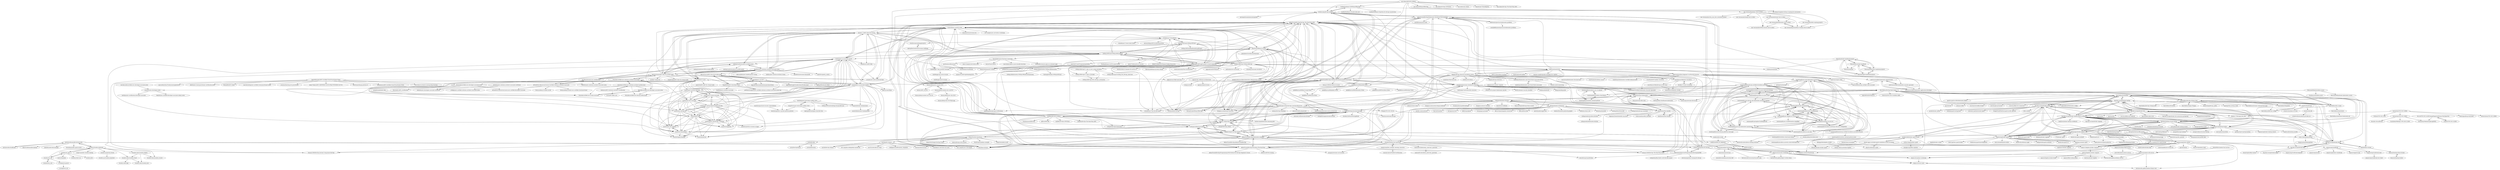 digraph G {
"iam-veeramalla/Jenkins-Zero-To-Hero" -> "iam-veeramalla/Docker-Zero-to-Hero"
"iam-veeramalla/Jenkins-Zero-To-Hero" -> "iam-veeramalla/Kubernetes-Zero-to-Hero"
"iam-veeramalla/Jenkins-Zero-To-Hero" -> "iam-veeramalla/prometheus-Grafana-Zero-to-Hero"
"iam-veeramalla/Jenkins-Zero-To-Hero" -> "iam-veeramalla/GitHub-Actions-Zero-to-Hero"
"iam-veeramalla/Jenkins-Zero-To-Hero" -> "iam-veeramalla/shell-scripting-projects"
"iam-veeramalla/Jenkins-Zero-To-Hero" -> "iam-veeramalla/write_your_first_terraform_project"
"iam-veeramalla/Jenkins-Zero-To-Hero" -> "iam-veeramalla/Golang-Zero-to-Hero"
"acantril/learn-cantrill-io-labs" -> "alozano-77/AWS-SAA-C02-Course"
"acantril/learn-cantrill-io-labs" -> "acantril/aws-sa-associate-saac02"
"acantril/learn-cantrill-io-labs" -> "acantril/aws-sa-pro"
"acantril/learn-cantrill-io-labs" -> "AdminTurnedDevOps/DevOps-The-Hard-Way-AWS"
"acantril/learn-cantrill-io-labs" -> "acantril/aws-sa-associate-saac03"
"acantril/learn-cantrill-io-labs" -> "learntocloud/learn-to-cloud"
"acantril/learn-cantrill-io-labs" -> "donnemartin/awesome-aws" ["e"=1]
"acantril/learn-cantrill-io-labs" -> "MichaelCade/90DaysOfDevOps" ["e"=1]
"acantril/learn-cantrill-io-labs" -> "sottlmarek/DevSecOps" ["e"=1]
"acantril/learn-cantrill-io-labs" -> "keenanromain/AWS-SAA-C02-Study-Guide"
"acantril/learn-cantrill-io-labs" -> "bregman-arie/devops-resources" ["e"=1]
"acantril/learn-cantrill-io-labs" -> "sathishvj/awesome-gcp-certifications" ["e"=1]
"acantril/learn-cantrill-io-labs" -> "kodekloudhub/certified-kubernetes-administrator-course" ["e"=1]
"acantril/learn-cantrill-io-labs" -> "awslabs/aws-well-architected-labs" ["e"=1]
"acantril/learn-cantrill-io-labs" -> "aws-samples/aws-serverless-workshops" ["e"=1]
"acantril/aws-sa-associate-saac02" -> "alozano-77/AWS-SAA-C02-Course"
"acantril/aws-sa-associate-saac02" -> "acantril/aws-sa-pro"
"acantril/aws-sa-associate-saac02" -> "acantril/learn-cantrill-io-labs"
"acantril/aws-sa-associate-saac02" -> "acantril/aws-sa-associate-saac03"
"acantril/aws-sa-associate-saac02" -> "acantril/aws-dev-associate"
"acantril/aws-sa-associate-saac02" -> "keenanromain/AWS-SAA-C02-Study-Guide"
"acantril/aws-sa-associate-saac02" -> "acantril/aws-sysops-associate"
"acantril/aws-sa-associate-saac02" -> "SkullTech/aws-solutions-architect-associate-notes"
"acantril/aws-sa-associate-saac02" -> "acantril/aws-advancednetworking-specialty"
"acantril/aws-sa-associate-saac02" -> "acantril/AWS-FAQ"
"acantril/aws-sa-associate-saac02" -> "jjdarcy/cantrilltips"
"acantril/aws-sa-associate-saac02" -> "acantril/learn-cantrill-labs-1clickrepo"
"acantril/aws-sa-associate-saac02" -> "awslabs/aws-well-architected-labs" ["e"=1]
"acantril/aws-sa-associate-saac02" -> "Dreadstar22/AWS-FAQ"
"acantril/aws-sa-associate-saac02" -> "undergroundwires/AWS-in-bullet-points"
"devopshydclub/vprofile-project" -> "imnowdevops/ddc-material"
"devopshydclub/vprofile-project" -> "devopshydclub/vprofile-repo"
"devopshydclub/vprofile-project" -> "devopshydclub/emartapp"
"devopshydclub/vprofile-project" -> "yankils/hello-world"
"imnowdevops/ddc-material" -> "devopshydclub/vprofile-project"
"big-data-europe/docker-hadoop" -> "big-data-europe/docker-spark"
"big-data-europe/docker-hadoop" -> "big-data-europe/docker-hive"
"big-data-europe/docker-hadoop" -> "big-data-europe/docker-hadoop-spark-workbench"
"big-data-europe/docker-hadoop" -> "big-data-europe/docker-hbase"
"big-data-europe/docker-hadoop" -> "kiwenlau/hadoop-cluster-docker"
"big-data-europe/docker-hadoop" -> "big-data-europe/docker-flink"
"big-data-europe/docker-hadoop" -> "HariSekhon/Dockerfiles"
"big-data-europe/docker-hadoop" -> "ruoyu-chen/hadoop-docker"
"big-data-europe/docker-hadoop" -> "sequenceiq/hadoop-docker"
"big-data-europe/docker-hadoop" -> "wurstmeister/kafka-docker" ["e"=1]
"big-data-europe/docker-hadoop" -> "steveloughran/winutils" ["e"=1]
"big-data-europe/docker-hadoop" -> "ververica/flink-cdc-connectors" ["e"=1]
"big-data-europe/docker-hadoop" -> "apache/hudi" ["e"=1]
"big-data-europe/docker-hadoop" -> "puckel/docker-airflow" ["e"=1]
"big-data-europe/docker-hadoop" -> "colinmarc/hdfs" ["e"=1]
"big-data-europe/docker-hadoop-spark-workbench" -> "big-data-europe/docker-spark"
"big-data-europe/docker-hadoop-spark-workbench" -> "big-data-europe/docker-hadoop"
"big-data-europe/docker-hadoop-spark-workbench" -> "gettyimages/docker-spark"
"big-data-europe/docker-hadoop-spark-workbench" -> "big-data-europe/docker-hive"
"big-data-europe/docker-hadoop-spark-workbench" -> "big-data-europe/docker-flink"
"big-data-europe/docker-hadoop-spark-workbench" -> "panovvv/bigdata-docker-compose"
"big-data-europe/docker-hadoop-spark-workbench" -> "big-data-europe/docker-hbase"
"big-data-europe/docker-hadoop-spark-workbench" -> "ruoyu-chen/hadoop-docker"
"big-data-europe/docker-hadoop-spark-workbench" -> "kiwenlau/hadoop-cluster-docker"
"big-data-europe/docker-hadoop-spark-workbench" -> "sequenceiq/hadoop-docker"
"big-data-europe/docker-hadoop-spark-workbench" -> "sequenceiq/docker-spark"
"big-data-europe/docker-hadoop-spark-workbench" -> "HariSekhon/Dockerfiles"
"big-data-europe/docker-hadoop-spark-workbench" -> "bambrow/docker-hadoop-workbench"
"big-data-europe/docker-hadoop-spark-workbench" -> "big-data-europe/docker-zeppelin"
"big-data-europe/docker-hadoop-spark-workbench" -> "panovvv/hadoop-hive-spark-docker"
"duc-nt/CVE-2022-44268-ImageMagick-Arbitrary-File-Read-PoC" -> "voidz0r/CVE-2022-44268"
"duc-nt/CVE-2022-44268-ImageMagick-Arbitrary-File-Read-PoC" -> "horizon3ai/vRealizeLogInsightRCE"
"kiwenlau/hadoop-cluster-docker" -> "sequenceiq/hadoop-docker"
"kiwenlau/hadoop-cluster-docker" -> "big-data-europe/docker-hadoop"
"kiwenlau/hadoop-cluster-docker" -> "big-data-europe/docker-hadoop-spark-workbench"
"kiwenlau/hadoop-cluster-docker" -> "ruoyu-chen/hadoop-docker"
"kiwenlau/hadoop-cluster-docker" -> "big-data-europe/docker-hive"
"kiwenlau/hadoop-cluster-docker" -> "big-data-europe/docker-spark"
"kiwenlau/hadoop-cluster-docker" -> "HariSekhon/Dockerfiles"
"kiwenlau/hadoop-cluster-docker" -> "gettyimages/docker-spark"
"kiwenlau/hadoop-cluster-docker" -> "sequenceiq/docker-spark"
"kiwenlau/hadoop-cluster-docker" -> "alvinhenrick/hadoop-mutinode"
"kiwenlau/hadoop-cluster-docker" -> "tomwhite/hadoop-book" ["e"=1]
"kiwenlau/hadoop-cluster-docker" -> "Lewuathe/docker-hadoop-cluster"
"kiwenlau/hadoop-cluster-docker" -> "larsgeorge/hbase-book" ["e"=1]
"kiwenlau/hadoop-cluster-docker" -> "sequenceiq/docker-ambari"
"kiwenlau/hadoop-cluster-docker" -> "cloudera/hue" ["e"=1]
"big-data-europe/docker-spark" -> "big-data-europe/docker-hadoop"
"big-data-europe/docker-spark" -> "big-data-europe/docker-hadoop-spark-workbench"
"big-data-europe/docker-spark" -> "big-data-europe/docker-hive"
"big-data-europe/docker-spark" -> "mvillarrealb/docker-spark-cluster"
"big-data-europe/docker-spark" -> "gettyimages/docker-spark"
"big-data-europe/docker-spark" -> "big-data-europe/docker-flink"
"big-data-europe/docker-spark" -> "big-data-europe/docker-hbase"
"big-data-europe/docker-spark" -> "bitnami/bitnami-docker-spark"
"big-data-europe/docker-spark" -> "GoogleCloudPlatform/spark-on-k8s-operator" ["e"=1]
"big-data-europe/docker-spark" -> "HariSekhon/Dockerfiles"
"big-data-europe/docker-spark" -> "sequenceiq/docker-spark"
"big-data-europe/docker-spark" -> "puckel/docker-airflow" ["e"=1]
"big-data-europe/docker-spark" -> "delta-io/delta" ["e"=1]
"big-data-europe/docker-spark" -> "holdenk/spark-testing-base" ["e"=1]
"big-data-europe/docker-spark" -> "awesome-spark/awesome-spark" ["e"=1]
"HariSekhon/DevOps-Bash-tools" -> "HariSekhon/DevOps-Python-tools"
"HariSekhon/DevOps-Bash-tools" -> "omerbsezer/Fast-Kubernetes"
"HariSekhon/DevOps-Bash-tools" -> "joseadanof/awesome-cloudnative-trainings"
"HariSekhon/DevOps-Bash-tools" -> "HariSekhon/SQL-scripts"
"HariSekhon/DevOps-Bash-tools" -> "bregman-arie/howtheydevops" ["e"=1]
"HariSekhon/DevOps-Bash-tools" -> "HariSekhon/Dockerfiles"
"HariSekhon/DevOps-Bash-tools" -> "devsecops/awesome-devsecops" ["e"=1]
"HariSekhon/DevOps-Bash-tools" -> "bregman-arie/devops-resources" ["e"=1]
"HariSekhon/DevOps-Bash-tools" -> "HariSekhon/Kubernetes-configs"
"HariSekhon/DevOps-Bash-tools" -> "AdminTurnedDevOps/DevOps-The-Hard-Way-AWS"
"HariSekhon/DevOps-Bash-tools" -> "upgundecha/howtheysre" ["e"=1]
"HariSekhon/DevOps-Bash-tools" -> "trimstray/test-your-sysadmin-skills" ["e"=1]
"HariSekhon/DevOps-Bash-tools" -> "HariSekhon/HAProxy-configs"
"HariSekhon/DevOps-Bash-tools" -> "HariSekhon/Templates"
"HariSekhon/DevOps-Bash-tools" -> "wmariuss/awesome-devops" ["e"=1]
"morethancertified/mtc-terraform" -> "derekm1215/mtc-terraform"
"morethancertified/mtc-terraform" -> "morethancertified/devops-in-the-cloud"
"morethancertified/mtc-terraform" -> "morethancertified/mtc-docker"
"palakbhawsar98/Ansible-Notes" -> "palakbhawsar98/Bash-Script-Notes"
"palakbhawsar98/Ansible-Notes" -> "palakbhawsar98/Linux-Notes"
"palakbhawsar98/Ansible-Notes" -> "palakbhawsar98/Jenkins-Notes"
"palakbhawsar98/Ansible-Notes" -> "palakbhawsar98/Kubernetes-Notes"
"palakbhawsar98/Ansible-Notes" -> "palakbhawsar98/Terraform-Notes"
"palakbhawsar98/Ansible-Notes" -> "palakbhawsar98/Docker-Notes"
"joseadanof/awesome-cloudnative-trainings" -> "omerbsezer/Fast-Kubernetes"
"joseadanof/awesome-cloudnative-trainings" -> "HariSekhon/DevOps-Bash-tools"
"joseadanof/awesome-cloudnative-trainings" -> "bregman-arie/howtheydevops" ["e"=1]
"joseadanof/awesome-cloudnative-trainings" -> "AdminTurnedDevOps/DevOps-The-Hard-Way-AWS"
"joseadanof/awesome-cloudnative-trainings" -> "OWASP/www-project-kubernetes-top-ten" ["e"=1]
"joseadanof/awesome-cloudnative-trainings" -> "AdminTurnedDevOps/Kubernetes-Quickstart-Environments"
"joseadanof/awesome-cloudnative-trainings" -> "devsecops/awesome-devsecops" ["e"=1]
"joseadanof/awesome-cloudnative-trainings" -> "sottlmarek/DevSecOps" ["e"=1]
"joseadanof/awesome-cloudnative-trainings" -> "tomhuang12/awesome-k8s-resources" ["e"=1]
"joseadanof/awesome-cloudnative-trainings" -> "walidshaari/Certified-Kubernetes-Security-Specialist" ["e"=1]
"joseadanof/awesome-cloudnative-trainings" -> "krol3/container-security-checklist" ["e"=1]
"joseadanof/awesome-cloudnative-trainings" -> "AdminTurnedDevOps/100DaysOfContainersAndOrchestration"
"joseadanof/awesome-cloudnative-trainings" -> "collabnix/kubetools" ["e"=1]
"joseadanof/awesome-cloudnative-trainings" -> "AdminTurnedDevOps/kubernetes-examples"
"joseadanof/awesome-cloudnative-trainings" -> "k8spacket/k8spacket" ["e"=1]
"horizon3ai/CVE-2022-40684" -> "carlosevieira/CVE-2022-40684"
"horizon3ai/CVE-2022-40684" -> "CsEnox/CVE-2022-2992"
"horizon3ai/CVE-2022-40684" -> "horizon3ai/CVE-2022-39952"
"horizon3ai/CVE-2022-40684" -> "silentsignal/burp-text4shell"
"horizon3ai/CVE-2022-40684" -> "jbaines-r7/through_the_wire"
"zealvora/terraform-beginner-to-advanced-resource" -> "zealvora/certified-kubernetes-administrator"
"zealvora/terraform-beginner-to-advanced-resource" -> "mmumshad/kubernetes-the-hard-way" ["e"=1]
"zealvora/terraform-beginner-to-advanced-resource" -> "zealvora/coupon-codes"
"zealvora/terraform-beginner-to-advanced-resource" -> "btkrausen/hashicorp"
"zealvora/terraform-beginner-to-advanced-resource" -> "kodekloudhub/certified-kubernetes-administrator-course" ["e"=1]
"zealvora/terraform-beginner-to-advanced-resource" -> "wardviaene/terraform-course" ["e"=1]
"zealvora/terraform-beginner-to-advanced-resource" -> "zealvora/certified-kubernetes-application-developer"
"zealvora/terraform-beginner-to-advanced-resource" -> "zealvora/hashicorp-certified-vault-associate"
"zealvora/terraform-beginner-to-advanced-resource" -> "zealvora/certified-kubernetes-security-specialist"
"zealvora/terraform-beginner-to-advanced-resource" -> "stacksimplify/aws-eks-kubernetes-masterclass"
"zealvora/terraform-beginner-to-advanced-resource" -> "walidshaari/Kubernetes-Certified-Administrator" ["e"=1]
"zealvora/terraform-beginner-to-advanced-resource" -> "ricardoandre97/jenkins-resources" ["e"=1]
"zealvora/terraform-beginner-to-advanced-resource" -> "stacksimplify/hashicorp-certified-terraform-associate"
"zealvora/terraform-beginner-to-advanced-resource" -> "walidshaari/Certified-Kubernetes-Security-Specialist" ["e"=1]
"zealvora/terraform-beginner-to-advanced-resource" -> "dgkanatsios/CKAD-exercises" ["e"=1]
"voidz0r/CVE-2022-44268" -> "duc-nt/CVE-2022-44268-ImageMagick-Arbitrary-File-Read-PoC"
"Abhinav-26/DevOps-Projects" -> "devopsacademyau/academy"
"Abhinav-26/DevOps-Projects" -> "dwyl/learn-devops"
"Abhinav-26/DevOps-Projects" -> "yankils/Simple-DevOps-Project"
"Abhinav-26/DevOps-Projects" -> "Lets-DevOps/awesome-learning"
"Abhinav-26/DevOps-Projects" -> "AdminTurnedDevOps/DevOps-The-Hard-Way-AWS"
"Abhinav-26/DevOps-Projects" -> "techiescamp/devops-projects"
"Abhinav-26/DevOps-Projects" -> "rohitg00/DevOpsCommunity" ["e"=1]
"Abhinav-26/DevOps-Projects" -> "rohitg00/DevOps_Books" ["e"=1]
"LondheShubham153/90DaysOfDevOps" -> "techiescamp/devops-projects"
"LondheShubham153/90DaysOfDevOps" -> "LondheShubham153/python-for-devops-masterclass"
"LondheShubham153/90DaysOfDevOps" -> "iam-veeramalla/Jenkins-Zero-To-Hero"
"LondheShubham153/90DaysOfDevOps" -> "LondheShubham153/node-todo-cicd"
"dwyl/learn-devops" -> "devopsacademyau/academy"
"dwyl/learn-devops" -> "Lets-DevOps/awesome-learning"
"dwyl/learn-devops" -> "Abhinav-26/DevOps-Projects"
"dwyl/learn-devops" -> "yankils/Simple-DevOps-Project"
"dwyl/learn-devops" -> "AdminTurnedDevOps/DevOps-The-Hard-Way-AWS"
"100daysofdevops/100daysofdevops" -> "AdminTurnedDevOps/DevOps-The-Hard-Way-AWS"
"100daysofdevops/100daysofdevops" -> "100daysofdevops/21_days_of_aws_using_terraform"
"100daysofdevops/100daysofdevops" -> "100daysofdevops/21_Days_of_Docker"
"100daysofdevops/100daysofdevops" -> "bregman-arie/howtheydevops" ["e"=1]
"100daysofdevops/100daysofdevops" -> "bregman-arie/devops-resources" ["e"=1]
"100daysofdevops/100daysofdevops" -> "100DaysOfCloud/100DaysOfCloudIdeas"
"100daysofdevops/100daysofdevops" -> "sottlmarek/DevSecOps" ["e"=1]
"100daysofdevops/100daysofdevops" -> "shuaibiyy/awesome-terraform" ["e"=1]
"100daysofdevops/100daysofdevops" -> "100daysofkubernetes/100DaysOfKubernetes"
"100daysofdevops/100daysofdevops" -> "kodekloudhub/certified-kubernetes-administrator-course" ["e"=1]
"100daysofdevops/100daysofdevops" -> "collabnix/dockerlabs" ["e"=1]
"100daysofdevops/100daysofdevops" -> "btkrausen/hashicorp"
"100daysofdevops/100daysofdevops" -> "upgundecha/howtheyaws" ["e"=1]
"100daysofdevops/100daysofdevops" -> "andrealmar/sre-university" ["e"=1]
"100daysofdevops/100daysofdevops" -> "learntocloud/learn-to-cloud"
"avinetworks/sdk" -> "avinetworks/terraform-provider-avi"
"Nwqda/CVE-2022-26134" -> "jbaines-r7/through_the_wire"
"undergroundwires/AWS-in-bullet-points" -> "alozano-77/AWS-SAA-C02-Course"
"undergroundwires/AWS-in-bullet-points" -> "undergroundwires/Azure-in-bullet-points" ["e"=1]
"undergroundwires/AWS-in-bullet-points" -> "ptcodes/awesome-aws-certifications"
"undergroundwires/AWS-in-bullet-points" -> "undergroundwires/CEH-in-bullet-points" ["e"=1]
"undergroundwires/AWS-in-bullet-points" -> "SkullTech/aws-solutions-architect-associate-notes"
"cloudnloud/interview-questions" -> "thomast1906/DevOps-The-Hard-Way-Azure" ["e"=1]
"cloudnloud/interview-questions" -> "josepraveen/free_monthly_learning_resources"
"cloudnloud/interview-questions" -> "Abhinav-26/DevOps-Projects"
"cloudnloud/interview-questions" -> "AdminTurnedDevOps/DevOps-The-Hard-Way-AWS"
"cloudnloud/interview-questions" -> "mamun001/kubernetes_interview_questions"
"cloudnloud/interview-questions" -> "AdminTurnedDevOps/kubernetes-examples"
"cloudnloud/interview-questions" -> "AdminTurnedDevOps/Kubernetes-Quickstart-Environments"
"cloudnloud/interview-questions" -> "dwyl/learn-devops"
"cloudnloud/interview-questions" -> "myugan/awesome-cicd-security" ["e"=1]
"cloudnloud/interview-questions" -> "devopsacademyau/academy"
"cloudnloud/interview-questions" -> "techiescamp/python-for-devops"
"cloudnloud/interview-questions" -> "Lets-DevOps/awesome-learning"
"cloudnloud/interview-questions" -> "AdminTurnedDevOps/Terraform-The-Hard-Way"
"cloudnloud/interview-questions" -> "LetusDevops/LearnPython"
"cloudnloud/interview-questions" -> "chowmean/InterviewPreperationForDevOpsAndSRE"
"horizon3ai/CVE-2022-39952" -> "Scarehehe/Weblogic-CVE-2023-21839"
"horizon3ai/CVE-2022-39952" -> "decoder-it/LocalPotato" ["e"=1]
"horizon3ai/CVE-2022-39952" -> "horizon3ai/vRealizeLogInsightRCE"
"fhsinchy/docker-handbook-projects" -> "fhsinchy/the-docker-handbook"
"fhsinchy/docker-handbook-projects" -> "fhsinchy/kubernetes-handbook-projects"
"fhsinchy/docker-handbook-projects" -> "fhsinchy/nginx-handbook-projects"
"fhsinchy/docker-handbook-projects" -> "fhsinchy/rmbyext"
"fhsinchy/docker-handbook-projects" -> "madebygps/self-taught-guide-to-cloud-computing"
"fhsinchy/docker-handbook-projects" -> "collabnix/dockerlabs" ["e"=1]
"keenanromain/AWS-SAA-C02-Study-Guide" -> "alozano-77/AWS-SAA-C02-Course"
"keenanromain/AWS-SAA-C02-Study-Guide" -> "Ernyoke/certified-aws-solutions-architect-associate"
"keenanromain/AWS-SAA-C02-Study-Guide" -> "acantril/aws-sa-associate-saac02"
"keenanromain/AWS-SAA-C02-Study-Guide" -> "SkullTech/aws-solutions-architect-associate-notes"
"keenanromain/AWS-SAA-C02-Study-Guide" -> "acantril/learn-cantrill-io-labs"
"keenanromain/AWS-SAA-C02-Study-Guide" -> "ptcodes/awesome-aws-certifications"
"keenanromain/AWS-SAA-C02-Study-Guide" -> "acantril/aws-sa-pro"
"keenanromain/AWS-SAA-C02-Study-Guide" -> "skulltech/aws-solutions-architect-associate-notes"
"keenanromain/AWS-SAA-C02-Study-Guide" -> "awslabs/aws-well-architected-labs" ["e"=1]
"keenanromain/AWS-SAA-C02-Study-Guide" -> "itsmostafa/certified-aws-developer-associate-notes"
"keenanromain/AWS-SAA-C02-Study-Guide" -> "aireddy73/SAA-C02"
"keenanromain/AWS-SAA-C02-Study-Guide" -> "undergroundwires/AWS-in-bullet-points"
"keenanromain/AWS-SAA-C02-Study-Guide" -> "AdminTurnedDevOps/DevOps-The-Hard-Way-AWS"
"keenanromain/AWS-SAA-C02-Study-Guide" -> "acantril/aws-sa-associate-saac03"
"keenanromain/AWS-SAA-C02-Study-Guide" -> "simplesteph/AWS-SAA-C02-Study-Guide"
"omerbsezer/Fast-Kubernetes" -> "omerbsezer/Fast-Docker"
"omerbsezer/Fast-Kubernetes" -> "omerbsezer/Fast-Ansible"
"omerbsezer/Fast-Kubernetes" -> "joseadanof/awesome-cloudnative-trainings"
"omerbsezer/Fast-Kubernetes" -> "HariSekhon/DevOps-Bash-tools"
"omerbsezer/Fast-Kubernetes" -> "bregman-arie/howtheydevops" ["e"=1]
"omerbsezer/Fast-Kubernetes" -> "AdminTurnedDevOps/DevOps-The-Hard-Way-AWS"
"omerbsezer/Fast-Kubernetes" -> "devsecops/awesome-devsecops" ["e"=1]
"omerbsezer/Fast-Kubernetes" -> "vilaca/awesome-k8s-tools" ["e"=1]
"omerbsezer/Fast-Kubernetes" -> "codeaprendiz/learn-devops"
"omerbsezer/Fast-Kubernetes" -> "dotdc/grafana-dashboards-kubernetes" ["e"=1]
"omerbsezer/Fast-Kubernetes" -> "gruntwork-io/terraform-training-solutions"
"cloudera/cloudera-playbook" -> "hortonworks/ansible-hortonworks"
"cloudera/cloudera-playbook" -> "sergevs/ansible-cloudera-hadoop"
"cloudera/cloudera-playbook" -> "cloudera-ps/prereq-checks"
"cloudera/cloudera-playbook" -> "cloudera-labs/cloudera.cloud"
"cloudera/cloudera-playbook" -> "cloudera-labs/cloudera-deploy"
"cloudera/cloudera-playbook" -> "cloudera/cm_api"
"cloudera/cloudera-playbook" -> "cloudera-labs/cloudera.cluster"
"ann-afame/DEVOPS-WORLD" -> "ann-afame/90DaysOfDevOps"
"ann-afame/DEVOPS-WORLD" -> "ann-afame/30-Days-Of-Python"
"ann-afame/DEVOPS-WORLD" -> "LondheShubham153/90DaysOfDevOps"
"ann-afame/DEVOPS-WORLD" -> "ann-afame/Complete-Python-Scripting-for-Automation"
"ann-afame/DEVOPS-WORLD" -> "ann-afame/ann-afame"
"ann-afame/DEVOPS-WORLD" -> "ahmedsami76/AraBigData" ["e"=1]
"ann-afame/DEVOPS-WORLD" -> "AdminTurnedDevOps/100DaysOfContainersAndOrchestration"
"ann-afame/DEVOPS-WORLD" -> "ann-afame/DevOps-The-Hard-Way-AWS"
"ann-afame/DEVOPS-WORLD" -> "palakbhawsar98/Ansible-Notes"
"ann-afame/DEVOPS-WORLD" -> "techiescamp/devops-projects"
"ann-afame/DEVOPS-WORLD" -> "AdminTurnedDevOps/kubernetes-examples"
"ptcodes/awesome-aws-certifications" -> "skulltech/aws-solutions-architect-associate-notes"
"ptcodes/awesome-aws-certifications" -> "undergroundwires/AWS-in-bullet-points"
"ptcodes/awesome-aws-certifications" -> "keenanromain/AWS-SAA-C02-Study-Guide"
"ptcodes/awesome-aws-certifications" -> "ACloudGuru-Resources/Course-Certified-Solutions-Architect-Associate"
"alozano-77/AWS-SAA-C02-Course" -> "acantril/aws-sa-associate-saac02"
"alozano-77/AWS-SAA-C02-Course" -> "acantril/learn-cantrill-io-labs"
"alozano-77/AWS-SAA-C02-Course" -> "keenanromain/AWS-SAA-C02-Study-Guide"
"alozano-77/AWS-SAA-C02-Course" -> "acantril/aws-sa-pro"
"alozano-77/AWS-SAA-C02-Course" -> "undergroundwires/AWS-in-bullet-points"
"alozano-77/AWS-SAA-C02-Course" -> "SkullTech/aws-solutions-architect-associate-notes"
"alozano-77/AWS-SAA-C02-Course" -> "acantril/aws-sa-associate-saac03"
"alozano-77/AWS-SAA-C02-Course" -> "Dreadstar22/AWS-FAQ"
"alozano-77/AWS-SAA-C02-Course" -> "awslabs/aws-well-architected-labs" ["e"=1]
"alozano-77/AWS-SAA-C02-Course" -> "acantril/aws-dev-associate"
"alozano-77/AWS-SAA-C02-Course" -> "rishabkumar7/CloudNotes"
"alozano-77/AWS-SAA-C02-Course" -> "AdminTurnedDevOps/DevOps-The-Hard-Way-AWS"
"alozano-77/AWS-SAA-C02-Course" -> "100DaysOfCloud/100DaysOfCloudIdeas"
"alozano-77/AWS-SAA-C02-Course" -> "sathishvj/awesome-gcp-certifications" ["e"=1]
"alozano-77/AWS-SAA-C02-Course" -> "dgkanatsios/CKAD-exercises" ["e"=1]
"namvdo/CS-and-Programming-Books" -> "galoget/free-programming-books" ["e"=1]
"AdminTurnedDevOps/100DaysOfContainersAndOrchestration" -> "techiescamp/devops-projects"
"AdminTurnedDevOps/100DaysOfContainersAndOrchestration" -> "AdminTurnedDevOps/kubernetes-examples"
"AdminTurnedDevOps/100DaysOfContainersAndOrchestration" -> "AdminTurnedDevOps/Kubernetes-Quickstart-Environments"
"AdminTurnedDevOps/100DaysOfContainersAndOrchestration" -> "AdminTurnedDevOps/DevOps-The-Hard-Way-AWS"
"AdminTurnedDevOps/100DaysOfContainersAndOrchestration" -> "joseadanof/awesome-cloudnative-trainings"
"AdminTurnedDevOps/100DaysOfContainersAndOrchestration" -> "AdminTurnedDevOps/Terraform-The-Hard-Way"
"AdminTurnedDevOps/100DaysOfContainersAndOrchestration" -> "Abhinav-26/DevOps-Projects"
"AdminTurnedDevOps/100DaysOfContainersAndOrchestration" -> "palakbhawsar98/Ansible-Notes"
"AdminTurnedDevOps/100DaysOfContainersAndOrchestration" -> "dwyl/learn-devops"
"AdminTurnedDevOps/100DaysOfContainersAndOrchestration" -> "rishabkumar7/the-devops-guide" ["e"=1]
"AdminTurnedDevOps/100DaysOfContainersAndOrchestration" -> "lukemurraynz/awesome-azure-architecture" ["e"=1]
"AdminTurnedDevOps/100DaysOfContainersAndOrchestration" -> "techiescamp/kubernetes-learning-path" ["e"=1]
"AdminTurnedDevOps/100DaysOfContainersAndOrchestration" -> "learntocloud/learn-to-cloud"
"AdminTurnedDevOps/100DaysOfContainersAndOrchestration" -> "thomast1906/DevOps-The-Hard-Way-Azure" ["e"=1]
"AdminTurnedDevOps/100DaysOfContainersAndOrchestration" -> "thomast1906/terraform-on-azure" ["e"=1]
"codeaprendiz/learn-devops" -> "MansoorMajeed/devops-from-scratch"
"codeaprendiz/learn-devops" -> "omerbsezer/Fast-Ansible"
"codeaprendiz/learn-devops" -> "bregman-arie/howtheydevops" ["e"=1]
"codeaprendiz/learn-devops" -> "omerbsezer/Fast-Kubernetes"
"codeaprendiz/learn-devops" -> "ydamni/cloud-is-free"
"codeaprendiz/learn-devops" -> "AdminTurnedDevOps/DevOps-The-Hard-Way-AWS"
"codeaprendiz/learn-devops" -> "Lets-DevOps/awesome-learning"
"codeaprendiz/learn-devops" -> "bluxmit/alnoda-workspaces"
"codeaprendiz/learn-devops" -> "techiescamp/python-for-devops"
"codeaprendiz/learn-devops" -> "bregman-arie/system-design-notebook" ["e"=1]
"codeaprendiz/learn-devops" -> "livialima/linuxupskillchallenge" ["e"=1]
"codeaprendiz/learn-devops" -> "bregman-arie/sre-checklist" ["e"=1]
"codeaprendiz/learn-devops" -> "ahmedtariq01/Cloud-DevOps-Learning-Resources"
"codeaprendiz/learn-devops" -> "komodorio/validkube" ["e"=1]
"codeaprendiz/learn-devops" -> "bregman-arie/devops-resources" ["e"=1]
"kubernauts/practical-kubernetes-problems" -> "arashkaffamanesh/practical-kubernetes-problems"
"kubernauts/practical-kubernetes-problems" -> "AdminTurnedDevOps/Kubernetes-Quickstart-Environments"
"annfelix/DEVOPS-WORLD" -> "Lets-DevOps/awesome-learning"
"annfelix/DEVOPS-WORLD" -> "dwyl/learn-devops"
"annfelix/DEVOPS-WORLD" -> "devopsacademyau/academy"
"annfelix/DEVOPS-WORLD" -> "AdminTurnedDevOps/DevOps-The-Hard-Way-AWS"
"annfelix/DEVOPS-WORLD" -> "Abhinav-26/DevOps-Projects"
"annfelix/DEVOPS-WORLD" -> "Pradumnasaraf/DevOps" ["e"=1]
"annfelix/DEVOPS-WORLD" -> "yankils/Simple-DevOps-Project"
"annfelix/DEVOPS-WORLD" -> "techiescamp/kubernetes-learning-path" ["e"=1]
"annfelix/DEVOPS-WORLD" -> "techiescamp/devops-projects"
"annfelix/DEVOPS-WORLD" -> "LondheShubham153/90DaysOfDevOps"
"annfelix/DEVOPS-WORLD" -> "acantril/learn-cantrill-io-labs"
"annfelix/DEVOPS-WORLD" -> "alifiroozi80/CKA"
"annfelix/DEVOPS-WORLD" -> "annfelix/30-Days-Of-Python"
"annfelix/DEVOPS-WORLD" -> "annfelix/DevOps-The-Hard-Way-AWS"
"annfelix/DEVOPS-WORLD" -> "AdminTurnedDevOps/100DaysOfContainersAndOrchestration"
"madebygps/self-taught-guide-to-cloud-computing" -> "100DaysOfCloud/100DaysOfCloudIdeas"
"madebygps/self-taught-guide-to-cloud-computing" -> "AdminTurnedDevOps/DevOps-The-Hard-Way-AWS"
"madebygps/self-taught-guide-to-cloud-computing" -> "madebygps/7-day-youtube-starterkit"
"madebygps/self-taught-guide-to-cloud-computing" -> "100DaysOfCloud/100DaysOfCloud"
"madebygps/self-taught-guide-to-cloud-computing" -> "rishabkumar7/CloudNotes"
"madebygps/self-taught-guide-to-cloud-computing" -> "bregman-arie/devops-resources" ["e"=1]
"madebygps/self-taught-guide-to-cloud-computing" -> "dannysteenman/aws-toolbox"
"madebygps/self-taught-guide-to-cloud-computing" -> "sarthaksavvy/100DaysOfAWS"
"madebygps/self-taught-guide-to-cloud-computing" -> "acantril/learn-cantrill-io-labs"
"madebygps/self-taught-guide-to-cloud-computing" -> "benthecoder/yt-channels-DS-AI-ML-CS" ["e"=1]
"madebygps/self-taught-guide-to-cloud-computing" -> "OpesanyaAdebayo/systems-design" ["e"=1]
"madebygps/self-taught-guide-to-cloud-computing" -> "AdminTurnedDevOps/Terraform-The-Hard-Way"
"madebygps/self-taught-guide-to-cloud-computing" -> "cloudcommunity/Free-Certifications" ["e"=1]
"madebygps/self-taught-guide-to-cloud-computing" -> "sottlmarek/DevSecOps" ["e"=1]
"madebygps/self-taught-guide-to-cloud-computing" -> "sathishvj/awesome-gcp-certifications" ["e"=1]
"kennethleungty/AWS-Certified-Cloud-Practitioner-Notes" -> "kananinirav/AWS-Certified-Cloud-Practitioner-Notes"
"kennethleungty/AWS-Certified-Cloud-Practitioner-Notes" -> "irem-komurcu/remote-sensing-deep-learning" ["e"=1]
"kennethleungty/AWS-Certified-Cloud-Practitioner-Notes" -> "ayyucedemirbas/TurkeyLearningInitiative" ["e"=1]
"kennethleungty/AWS-Certified-Cloud-Practitioner-Notes" -> "yfe404/aws-cloud-practitioner-certification-notes"
"kennethleungty/AWS-Certified-Cloud-Practitioner-Notes" -> "itsmostafa/certified-aws-developer-associate-notes"
"kennethleungty/AWS-Certified-Cloud-Practitioner-Notes" -> "skulltech/aws-solutions-architect-associate-notes"
"kennethleungty/AWS-Certified-Cloud-Practitioner-Notes" -> "Mainak99/AWS-Slides"
"kennethleungty/AWS-Certified-Cloud-Practitioner-Notes" -> "marcelorodrigo/aws-certified-cloud-practitioner-exam"
"kennethleungty/AWS-Certified-Cloud-Practitioner-Notes" -> "yurynino/learning-aws-practitioner"
"kennethleungty/AWS-Certified-Cloud-Practitioner-Notes" -> "Amey-Thakur/AWS-CERTIFIED-CLOUD-PRACTITIONER-CLF-C01"
"kennethleungty/AWS-Certified-Cloud-Practitioner-Notes" -> "baristunar/design-patterns-tr" ["e"=1]
"sequenceiq/docker-ambari" -> "sequenceiq/ambari-shell"
"sequenceiq/docker-ambari" -> "sequenceiq/cloudbreak"
"sequenceiq/docker-ambari" -> "hortonworks/structor"
"sequenceiq/docker-ambari" -> "seanorama/ambari-bootstrap"
"sequenceiq/docker-ambari" -> "abajwa-hw/ambari-workshops"
"sequenceiq/docker-ambari" -> "abajwa-hw/ambari-nifi-service"
"sequenceiq/docker-ambari" -> "randerzander/docker-hdp"
"sequenceiq/docker-ambari" -> "cartershanklin/hive-druid-ssb"
"sequenceiq/docker-ambari" -> "abajwa-hw/security-workshops"
"sequenceiq/docker-ambari" -> "apache/ambari" ["e"=1]
"sequenceiq/docker-ambari" -> "hortonworks-gallery/iotdemo-service"
"sequenceiq/docker-ambari" -> "sequenceiq/cloudbreak-shell"
"sequenceiq/docker-ambari" -> "hortonworks-gallery/ambari-iframe-view"
"linuxacademy/aws-csa-pro-2019" -> "natonic/AWS_SA_Pro"
"linuxacademy/aws-csa-pro-2019" -> "linuxacademy/content-aws-csa2019"
"hashishrajan/cloud-security-vulnerabilities" -> "hashishrajan/aws-scp-best-practice-policies"
"learntocloud/learn-to-cloud" -> "AdminTurnedDevOps/DevOps-The-Hard-Way-AWS"
"learntocloud/learn-to-cloud" -> "acantril/learn-cantrill-io-labs"
"learntocloud/learn-to-cloud" -> "100DaysOfCloud/100DaysOfCloudIdeas"
"learntocloud/learn-to-cloud" -> "rishabkumar7/the-devops-guide" ["e"=1]
"learntocloud/learn-to-cloud" -> "lukemurraynz/awesome-azure-architecture" ["e"=1]
"learntocloud/learn-to-cloud" -> "bregman-arie/devops-resources" ["e"=1]
"learntocloud/learn-to-cloud" -> "rohitg00/DevOpsCommunity" ["e"=1]
"learntocloud/learn-to-cloud" -> "ahmedtariq01/Cloud-DevOps-Learning-Resources"
"learntocloud/learn-to-cloud" -> "rishabkumar7/CloudNotes"
"learntocloud/learn-to-cloud" -> "MichaelCade/90DaysOfDevOps" ["e"=1]
"learntocloud/learn-to-cloud" -> "johnthebrit/CertificationMaterials" ["e"=1]
"learntocloud/learn-to-cloud" -> "thomast1906/DevOps-Journey-Using-Azure-DevOps" ["e"=1]
"learntocloud/learn-to-cloud" -> "sottlmarek/DevSecOps" ["e"=1]
"learntocloud/learn-to-cloud" -> "AdminTurnedDevOps/100DaysOfContainersAndOrchestration"
"learntocloud/learn-to-cloud" -> "cloudcommunity/Free-Certifications" ["e"=1]
"omerbsezer/Fast-Docker" -> "omerbsezer/Fast-Kubernetes"
"omerbsezer/Fast-Docker" -> "omerbsezer/Fast-Ansible"
"techiescamp/python-for-devops" -> "chowmean/InterviewPreperationForDevOpsAndSRE"
"techiescamp/python-for-devops" -> "techiescamp/devops-projects"
"techiescamp/python-for-devops" -> "AdminTurnedDevOps/Kubernetes-Quickstart-Environments"
"techiescamp/python-for-devops" -> "bregman-arie/howtheydevops" ["e"=1]
"stacksimplify/aws-eks-kubernetes-masterclass" -> "stacksimplify/kubernetes-fundamentals"
"stacksimplify/aws-eks-kubernetes-masterclass" -> "stacksimplify/docker-fundamentals"
"stacksimplify/aws-eks-kubernetes-masterclass" -> "stacksimplify/terraform-on-aws-eks"
"stacksimplify/aws-eks-kubernetes-masterclass" -> "stacksimplify/terraform-on-aws-ec2"
"stacksimplify/aws-eks-kubernetes-masterclass" -> "stacksimplify/azure-aks-kubernetes-masterclass"
"stacksimplify/aws-eks-kubernetes-masterclass" -> "stacksimplify/aws-fargate-ecs-masterclass"
"stacksimplify/aws-eks-kubernetes-masterclass" -> "stacksimplify/hashicorp-certified-terraform-associate"
"stacksimplify/aws-eks-kubernetes-masterclass" -> "stacksimplify/terraform-on-azure-cloud"
"stacksimplify/aws-eks-kubernetes-masterclass" -> "antonputra/tutorials" ["e"=1]
"stacksimplify/aws-eks-kubernetes-masterclass" -> "stacksimplify/terraform-iacdevops-with-aws-codepipeline"
"stacksimplify/aws-eks-kubernetes-masterclass" -> "stacksimplify/azure-devops-aks-kubernetes-terraform-pipeline"
"stacksimplify/docker-fundamentals" -> "stacksimplify/kubernetes-fundamentals"
"stacksimplify/docker-fundamentals" -> "stacksimplify/azure-devops-github-acr-aks-app1"
"stacksimplify/docker-fundamentals" -> "stacksimplify/aws-eks-kubernetes-masterclass"
"stacksimplify/docker-fundamentals" -> "stacksimplify/azure-devops-aks-kubernetes-terraform-pipeline"
"stacksimplify/docker-fundamentals" -> "stacksimplify/azure-aks-kubernetes-masterclass"
"stacksimplify/docker-fundamentals" -> "stacksimplify/aws-fargate-ecs-masterclass"
"stacksimplify/docker-fundamentals" -> "stacksimplify/terraform-iacdevops-with-aws-codepipeline"
"stacksimplify/hashicorp-certified-terraform-associate" -> "stacksimplify/terraform-on-aws-ec2"
"stacksimplify/hashicorp-certified-terraform-associate" -> "stacksimplify/terraform-on-aws-eks"
"stacksimplify/hashicorp-certified-terraform-associate" -> "stacksimplify/kubernetes-fundamentals"
"stacksimplify/hashicorp-certified-terraform-associate" -> "stacksimplify/terraform-aws-s3-website"
"stacksimplify/hashicorp-certified-terraform-associate" -> "stacksimplify/terraform-cloud-demo1"
"stacksimplify/hashicorp-certified-terraform-associate" -> "stacksimplify/terraform-iacdevops-with-aws-codepipeline"
"stacksimplify/hashicorp-certified-terraform-associate" -> "stacksimplify/docker-fundamentals"
"stacksimplify/hashicorp-certified-terraform-associate" -> "stacksimplify/terraform-sentinel-policies"
"stacksimplify/hashicorp-certified-terraform-associate" -> "stacksimplify/terraform-on-azure-cloud"
"stacksimplify/hashicorp-certified-terraform-associate" -> "stacksimplify/aws-eks-kubernetes-masterclass"
"stacksimplify/hashicorp-certified-terraform-associate" -> "stacksimplify/hashicorp-certified-terraform-associate-on-azure"
"stacksimplify/hashicorp-certified-terraform-associate" -> "stacksimplify/aws-fargate-ecs-masterclass"
"stacksimplify/hashicorp-certified-terraform-associate" -> "stacksimplify/azure-aks-kubernetes-masterclass"
"stacksimplify/hashicorp-certified-terraform-associate" -> "stacksimplify/terraform-on-azure-with-azure-devops"
"yankils/Simple-DevOps-Project" -> "yankils/hello-world"
"yankils/Simple-DevOps-Project" -> "Abhinav-26/DevOps-Projects"
"yankils/Simple-DevOps-Project" -> "devopsacademyau/academy"
"yankils/Simple-DevOps-Project" -> "dwyl/learn-devops"
"yankils/Simple-DevOps-Project" -> "Lets-DevOps/awesome-learning"
"yankils/Simple-DevOps-Project" -> "AdminTurnedDevOps/DevOps-The-Hard-Way-AWS"
"yankils/Simple-DevOps-Project" -> "ValaxyTech/DevOpsDemos"
"yankils/Simple-DevOps-Project" -> "yankils/ansible_for_beginners"
"yankils/Simple-DevOps-Project" -> "techiescamp/devops-projects"
"yankils/Simple-DevOps-Project" -> "AdminTurnedDevOps/kubernetes-examples"
"fhsinchy/kubernetes-handbook-projects" -> "fhsinchy/docker-handbook-projects"
"fhsinchy/kubernetes-handbook-projects" -> "fhsinchy/nginx-handbook-projects"
"fhsinchy/kubernetes-handbook-projects" -> "fhsinchy/the-docker-handbook"
"big-data-europe/docker-hive" -> "big-data-europe/docker-hadoop"
"big-data-europe/docker-hive" -> "big-data-europe/docker-spark"
"big-data-europe/docker-hive" -> "big-data-europe/docker-hbase"
"big-data-europe/docker-hive" -> "big-data-europe/docker-flink"
"big-data-europe/docker-hive" -> "big-data-europe/docker-hadoop-spark-workbench"
"big-data-europe/docker-hive" -> "ruoyu-chen/hadoop-docker"
"big-data-europe/docker-hive" -> "HariSekhon/Dockerfiles"
"big-data-europe/docker-hive" -> "kiwenlau/hadoop-cluster-docker"
"big-data-europe/docker-hive" -> "ververica/flink-sql-cookbook" ["e"=1]
"big-data-europe/docker-hive" -> "apache/flink-table-store" ["e"=1]
"big-data-europe/docker-hive" -> "big-data-europe/docker-hive-metastore-postgresql"
"big-data-europe/docker-hive" -> "yanagishima/yanagishima" ["e"=1]
"big-data-europe/docker-hive" -> "apache/hive" ["e"=1]
"big-data-europe/docker-hive" -> "apache/atlas" ["e"=1]
"big-data-europe/docker-hive" -> "sequenceiq/hadoop-docker"
"SkullTech/aws-solutions-architect-associate-notes" -> "alozano-77/AWS-SAA-C02-Course"
"SkullTech/aws-solutions-architect-associate-notes" -> "keenanromain/AWS-SAA-C02-Study-Guide"
"SkullTech/aws-solutions-architect-associate-notes" -> "acantril/aws-sa-associate-saac02"
"SkullTech/aws-solutions-architect-associate-notes" -> "undergroundwires/AWS-in-bullet-points"
"SkullTech/aws-solutions-architect-associate-notes" -> "AlessioCasco/AWS-CSA-2019-study-notes"
"SkullTech/aws-solutions-architect-associate-notes" -> "agasthik/aws-csa-2017"
"SkullTech/aws-solutions-architect-associate-notes" -> "awslabs/aws-well-architected-labs" ["e"=1]
"SkullTech/aws-solutions-architect-associate-notes" -> "Ernyoke/certified-aws-solutions-architect-associate"
"SkullTech/aws-solutions-architect-associate-notes" -> "acantril/learn-cantrill-io-labs"
"SkullTech/aws-solutions-architect-associate-notes" -> "NigelEarle/AWS-CSA-Notes-2018"
"SkullTech/aws-solutions-architect-associate-notes" -> "leokhoa/Aws-Solution-Architect-Notes"
"SkullTech/aws-solutions-architect-associate-notes" -> "alexdebrie/awesome-dynamodb" ["e"=1]
"SkullTech/aws-solutions-architect-associate-notes" -> "salesforce/policy_sentry" ["e"=1]
"SkullTech/aws-solutions-architect-associate-notes" -> "alexcasalboni/aws-lambda-power-tuning" ["e"=1]
"SkullTech/aws-solutions-architect-associate-notes" -> "ACloudGuru-Resources/Course-Certified-Solutions-Architect-Associate"
"josepraveen/free_monthly_learning_resources" -> "munchy-bytes/FreeDevCertifications"
"josepraveen/free_monthly_learning_resources" -> "cloudnloud/interview-questions"
"AdminTurnedDevOps/DevOps-The-Hard-Way-AWS" -> "devopsacademyau/academy"
"AdminTurnedDevOps/DevOps-The-Hard-Way-AWS" -> "Lets-DevOps/awesome-learning"
"AdminTurnedDevOps/DevOps-The-Hard-Way-AWS" -> "dwyl/learn-devops"
"AdminTurnedDevOps/DevOps-The-Hard-Way-AWS" -> "Abhinav-26/DevOps-Projects"
"AdminTurnedDevOps/DevOps-The-Hard-Way-AWS" -> "yankils/Simple-DevOps-Project"
"AdminTurnedDevOps/DevOps-The-Hard-Way-AWS" -> "learntocloud/learn-to-cloud"
"AdminTurnedDevOps/DevOps-The-Hard-Way-AWS" -> "acantril/learn-cantrill-io-labs"
"AdminTurnedDevOps/DevOps-The-Hard-Way-AWS" -> "AdminTurnedDevOps/Terraform-The-Hard-Way"
"AdminTurnedDevOps/DevOps-The-Hard-Way-AWS" -> "thomast1906/DevOps-The-Hard-Way-Azure" ["e"=1]
"AdminTurnedDevOps/DevOps-The-Hard-Way-AWS" -> "madebygps/self-taught-guide-to-cloud-computing"
"AdminTurnedDevOps/DevOps-The-Hard-Way-AWS" -> "bregman-arie/devops-resources" ["e"=1]
"AdminTurnedDevOps/DevOps-The-Hard-Way-AWS" -> "joseadanof/awesome-cloudnative-trainings"
"AdminTurnedDevOps/DevOps-The-Hard-Way-AWS" -> "sottlmarek/DevSecOps" ["e"=1]
"AdminTurnedDevOps/DevOps-The-Hard-Way-AWS" -> "AdminTurnedDevOps/kubernetes-examples"
"AdminTurnedDevOps/DevOps-The-Hard-Way-AWS" -> "AdminTurnedDevOps/Kubernetes-Quickstart-Environments"
"sequenceiq/cloudbreak" -> "sequenceiq/cloudbreak-shell"
"sequenceiq/cloudbreak" -> "sequenceiq/cloudbreak-deployer"
"sequenceiq/cloudbreak" -> "sequenceiq/uluwatu"
"sequenceiq/cloudbreak" -> "sequenceiq/docker-cloudbreak"
"sequenceiq/cloudbreak" -> "sequenceiq/periscope"
"bluxmit/alnoda-workspaces" -> "k8s-at-home/template-cluster-k3s" ["e"=1]
"bluxmit/alnoda-workspaces" -> "89luca89/terrible"
"bluxmit/alnoda-workspaces" -> "pawelmalak/snippet-box" ["e"=1]
"bluxmit/alnoda-workspaces" -> "haidaraM/ansible-playbook-grapher" ["e"=1]
"bluxmit/alnoda-workspaces" -> "redkubes/otomi-core" ["e"=1]
"bluxmit/alnoda-workspaces" -> "khuedoan/homelab" ["e"=1]
"bluxmit/alnoda-workspaces" -> "aceberg/WatchYourLAN" ["e"=1]
"bluxmit/alnoda-workspaces" -> "ansible-community/ara" ["e"=1]
"bluxmit/alnoda-workspaces" -> "omerbsezer/Fast-Ansible"
"bluxmit/alnoda-workspaces" -> "codeaprendiz/devops-essentials"
"bluxmit/alnoda-workspaces" -> "codeaprendiz/learn-devops"
"bluxmit/alnoda-workspaces" -> "hay-kot/homebox" ["e"=1]
"bluxmit/alnoda-workspaces" -> "im2nguyen/rover" ["e"=1]
"bluxmit/alnoda-workspaces" -> "akhilrex/podgrab" ["e"=1]
"bluxmit/alnoda-workspaces" -> "vmorganp/Lazytainer" ["e"=1]
"hortonworks/ansible-hortonworks" -> "cloudera/cloudera-playbook"
"hortonworks/ansible-hortonworks" -> "seanorama/ambari-bootstrap"
"hortonworks/ansible-hortonworks" -> "hortonworks/cloudbreak"
"hortonworks/ansible-hortonworks" -> "objectrocket/ansible-hadoop" ["e"=1]
"hortonworks/ansible-hortonworks" -> "openebs/node-disk-manager" ["e"=1]
"hortonworks/ansible-hortonworks" -> "lresende/ansible-spark-cluster"
"hortonworks/ansible-hortonworks" -> "hortonworks/structor"
"fhsinchy/the-docker-handbook" -> "fhsinchy/docker-handbook-projects"
"fhsinchy/the-docker-handbook" -> "fhsinchy/kubernetes-handbook-projects"
"fhsinchy/the-docker-handbook" -> "fhsinchy/nginx-handbook-projects"
"fhsinchy/the-docker-handbook" -> "fhsinchy/rmbyext"
"linuxacademy/content-aws-csa2019" -> "linuxacademy/content-aws-soa-c01"
"linuxacademy/content-aws-csa2019" -> "linuxacademy/aws-csa-pro-2019"
"linuxacademy/content-aws-csa2019" -> "linuxacademy/aws-cda-2018"
"Ernyoke/certified-aws-developer-associate-notes" -> "Ernyoke/certified-aws-sysops-associate"
"Ernyoke/certified-aws-developer-associate-notes" -> "Ernyoke/certified-aws-solutions-architect-associate"
"Ernyoke/certified-aws-developer-associate-notes" -> "Ernyoke/certified-aws-devops-professional"
"zealvora/coupon-codes" -> "zealvora/hashicorp-certified-vault-associate"
"AdminTurnedDevOps/Kubernetes-Quickstart-Environments" -> "AdminTurnedDevOps/kubernetes-examples"
"AdminTurnedDevOps/Kubernetes-Quickstart-Environments" -> "AdminTurnedDevOps/Terraform-The-Hard-Way"
"AdminTurnedDevOps/Kubernetes-Quickstart-Environments" -> "AdminTurnedDevOps/DevOps-The-Hard-Way-AWS"
"AdminTurnedDevOps/Kubernetes-Quickstart-Environments" -> "AdminTurnedDevOps/100DaysOfContainersAndOrchestration"
"AdminTurnedDevOps/Kubernetes-Quickstart-Environments" -> "techiescamp/devops-projects"
"AdminTurnedDevOps/Kubernetes-Quickstart-Environments" -> "kubernauts/practical-kubernetes-problems"
"AdminTurnedDevOps/Kubernetes-Quickstart-Environments" -> "joseadanof/awesome-cloudnative-trainings"
"AdminTurnedDevOps/Kubernetes-Quickstart-Environments" -> "techiescamp/python-for-devops"
"AdminTurnedDevOps/Kubernetes-Quickstart-Environments" -> "mattfeltonma/azure-labs" ["e"=1]
"AdminTurnedDevOps/Kubernetes-Quickstart-Environments" -> "bregman-arie/howtheydevops" ["e"=1]
"HariSekhon/Dockerfiles" -> "dajobe/hbase-docker"
"HariSekhon/Dockerfiles" -> "HariSekhon/DevOps-Python-tools"
"HariSekhon/Dockerfiles" -> "HariSekhon/DevOps-Bash-tools"
"HariSekhon/Dockerfiles" -> "big-data-europe/docker-hadoop"
"HariSekhon/Dockerfiles" -> "HariSekhon/SQL-scripts"
"HariSekhon/Dockerfiles" -> "big-data-europe/docker-spark"
"HariSekhon/Dockerfiles" -> "big-data-europe/docker-hbase"
"HariSekhon/Dockerfiles" -> "ruoyu-chen/hadoop-docker"
"HariSekhon/Dockerfiles" -> "big-data-europe/docker-hadoop-spark-workbench"
"HariSekhon/Dockerfiles" -> "big-data-europe/docker-hive"
"HariSekhon/Dockerfiles" -> "kiwenlau/hadoop-cluster-docker"
"HariSekhon/Dockerfiles" -> "apache-spark-on-k8s/kubernetes-HDFS" ["e"=1]
"HariSekhon/Dockerfiles" -> "panovvv/bigdata-docker-compose"
"HariSekhon/Dockerfiles" -> "sequenceiq/docker-spark"
"HariSekhon/Dockerfiles" -> "sequenceiq/hadoop-docker"
"fabiogjardim/bigdata_docker" -> "rodrigo-reboucas/docker-bigdata"
"fabiogjardim/bigdata_docker" -> "panovvv/bigdata-docker-compose"
"EsharEditor/ambari-hue-service" -> "abajwa-hw/ambari-nifi-service"
"spancer/bigdata-docker-compose" -> "spancer/bigdata-docker-builds"
"spancer/bigdata-docker-compose" -> "spancer/flink-iceberg-demo"
"spancer/bigdata-docker-compose" -> "hulichao/docker-bigdata"
"sarthaksavvy/100DaysOfAWS" -> "madebygps/self-taught-guide-to-cloud-computing"
"sarthaksavvy/100DaysOfAWS" -> "dannysteenman/aws-toolbox"
"sarthaksavvy/100DaysOfAWS" -> "AdminTurnedDevOps/DevOps-The-Hard-Way-AWS"
"sarthaksavvy/100DaysOfAWS" -> "PrathamKumar14/CSS-Layout-Notes" ["e"=1]
"sarthaksavvy/100DaysOfAWS" -> "rishabkumar7/CloudNotes"
"sarthaksavvy/100DaysOfAWS" -> "100DaysOfCloud/100DaysOfCloudIdeas"
"sarthaksavvy/100DaysOfAWS" -> "merry75/educative.io_courses" ["e"=1]
"sarthaksavvy/100DaysOfAWS" -> "namvdo/CS-and-Programming-Books"
"sarthaksavvy/100DaysOfAWS" -> "100DaysOfCloud/100DaysOfCloud"
"sarthaksavvy/100DaysOfAWS" -> "100daysofdevops/100daysofdevops"
"sarthaksavvy/100DaysOfAWS" -> "DHANUSHXENO/Ultimate-NodeJs-Resources" ["e"=1]
"ValaxyTech/DevOpsDemos" -> "yankils/Simple-DevOps-Project"
"ValaxyTech/DevOpsDemos" -> "miztiik/DevOps-Demos"
"ValaxyTech/DevOpsDemos" -> "ValaxyTech/hello-world"
"ValaxyTech/DevOpsDemos" -> "ValaxyTech/Simple-DevOps-Project"
"ValaxyTech/DevOpsDemos" -> "gruntwork-io/terraform-training-solutions"
"ValaxyTech/DevOpsDemos" -> "miztiik/AWS-Demos"
"ValaxyTech/DevOpsDemos" -> "udacity/devops-intro-project" ["e"=1]
"ValaxyTech/DevOpsDemos" -> "ravdy/DevOps"
"ValaxyTech/DevOpsDemos" -> "devopsacademyau/academy"
"ValaxyTech/DevOpsDemos" -> "TechPrimers/jenkins-example"
"AdminTurnedDevOps/Terraform-The-Hard-Way" -> "AdminTurnedDevOps/Kubernetes-Quickstart-Environments"
"AdminTurnedDevOps/Terraform-The-Hard-Way" -> "AdminTurnedDevOps/DevOps-The-Hard-Way-AWS"
"AdminTurnedDevOps/Terraform-The-Hard-Way" -> "AdminTurnedDevOps/kubernetes-examples"
"AdminTurnedDevOps/Terraform-The-Hard-Way" -> "edithturn/KCNA-training"
"AdminTurnedDevOps/Terraform-The-Hard-Way" -> "thomast1906/DevOps-The-Hard-Way-Azure" ["e"=1]
"AdminTurnedDevOps/Terraform-The-Hard-Way" -> "devopsacademyau/academy"
"AdminTurnedDevOps/Terraform-The-Hard-Way" -> "myugan/awesome-cicd-security" ["e"=1]
"AdminTurnedDevOps/Terraform-The-Hard-Way" -> "AdminTurnedDevOps/Programming-With-Python-For-DevOps-Engineers-Course"
"AdminTurnedDevOps/Terraform-The-Hard-Way" -> "thomast1906/DevOps-Journey-Using-Azure-DevOps" ["e"=1]
"cloudresumechallenge/projects" -> "openupthecloud/cloud-resume-challenge"
"rishabkumar7/CloudNotes" -> "rishabkumar7/the-devops-guide" ["e"=1]
"rishabkumar7/CloudNotes" -> "rishabkumar7/cloud-cheat-sheets"
"rishabkumar7/CloudNotes" -> "100DaysOfCloud/100DaysOfCloud"
"rishabkumar7/CloudNotes" -> "cloudresumechallenge/projects"
"rishabkumar7/CloudNotes" -> "antoniolofiego/AWSCertificationsNotes"
"100daysofkubernetes/100DaysOfKubernetes" -> "100daysofkubernetes/100DaysOfKubernetesJourney"
"100daysofkubernetes/100DaysOfKubernetes" -> "saiyam1814/DevOpsRoadmap2022" ["e"=1]
"100daysofkubernetes/100DaysOfKubernetes" -> "SterlingMcKinley/100DaysOfCloud"
"sequenceiq/hadoop-docker" -> "sequenceiq/docker-spark"
"sequenceiq/hadoop-docker" -> "kiwenlau/hadoop-cluster-docker"
"sequenceiq/hadoop-docker" -> "sequenceiq/docker-ambari"
"sequenceiq/hadoop-docker" -> "big-data-europe/docker-hadoop-spark-workbench"
"sequenceiq/hadoop-docker" -> "big-data-europe/docker-hadoop"
"sequenceiq/hadoop-docker" -> "sequenceiq/docker-hadoop-ubuntu"
"sequenceiq/hadoop-docker" -> "gettyimages/docker-spark"
"sequenceiq/hadoop-docker" -> "analytically/hadoop-ansible" ["e"=1]
"sequenceiq/hadoop-docker" -> "intel-hadoop/HiBench" ["e"=1]
"sequenceiq/hadoop-docker" -> "mongodb/mongo-hadoop" ["e"=1]
"sequenceiq/hadoop-docker" -> "big-data-europe/docker-hive"
"sequenceiq/hadoop-docker" -> "youngwookim/awesome-hadoop" ["e"=1]
"sequenceiq/hadoop-docker" -> "mesosphere/marathon" ["e"=1]
"sequenceiq/hadoop-docker" -> "tomwhite/hadoop-book" ["e"=1]
"sequenceiq/hadoop-docker" -> "spring-projects/spring-hadoop" ["e"=1]
"Ernyoke/certified-aws-solutions-architect-associate" -> "Ernyoke/certified-aws-developer-associate-notes"
"Ernyoke/certified-aws-solutions-architect-associate" -> "Ernyoke/certified-aws-sysops-associate"
"Ernyoke/certified-aws-solutions-architect-associate" -> "Ernyoke/certified-aws-solutions-architect-professional"
"Ernyoke/certified-aws-solutions-architect-associate" -> "keenanromain/AWS-SAA-C02-Study-Guide"
"Ernyoke/certified-aws-solutions-architect-associate" -> "Ernyoke/certified-aws-devops-professional"
"HariSekhon/DevOps-Python-tools" -> "HariSekhon/DevOps-Bash-tools"
"HariSekhon/DevOps-Python-tools" -> "HariSekhon/HAProxy-configs"
"HariSekhon/DevOps-Python-tools" -> "HariSekhon/SQL-scripts"
"HariSekhon/DevOps-Python-tools" -> "HariSekhon/Templates"
"HariSekhon/DevOps-Python-tools" -> "HariSekhon/Dockerfiles"
"HariSekhon/DevOps-Python-tools" -> "HariSekhon/Nagios-Plugins"
"HariSekhon/DevOps-Python-tools" -> "dennyzhang/devops_public"
"HariSekhon/DevOps-Python-tools" -> "paiml/python_devops_book" ["e"=1]
"HariSekhon/DevOps-Python-tools" -> "HariSekhon/awesome-command-line-apps"
"HariSekhon/DevOps-Python-tools" -> "avinetworks/devops"
"HariSekhon/DevOps-Python-tools" -> "HariSekhon/DevOps-Golang-tools"
"HariSekhon/DevOps-Python-tools" -> "HariSekhon/Kubernetes-configs"
"HariSekhon/DevOps-Python-tools" -> "HariSekhon/Terraform"
"avinetworks/devops" -> "avinetworks/sdk"
"avinetworks/devops" -> "avinetworks/demo-in-a-box"
"100DaysOfCloud/100DaysOfCloudIdeas" -> "100DaysOfCloud/100DaysOfCloud"
"100DaysOfCloud/100DaysOfCloudIdeas" -> "madebygps/self-taught-guide-to-cloud-computing"
"100DaysOfCloud/100DaysOfCloudIdeas" -> "learntocloud/learn-to-cloud"
"100DaysOfCloud/100DaysOfCloudIdeas" -> "rishabkumar7/CloudNotes"
"100DaysOfCloud/100DaysOfCloudIdeas" -> "AdminTurnedDevOps/DevOps-The-Hard-Way-AWS"
"100DaysOfCloud/100DaysOfCloudIdeas" -> "madebygps/7-day-youtube-starterkit"
"100DaysOfCloud/100DaysOfCloudIdeas" -> "acantril/learn-cantrill-io-labs"
"100DaysOfCloud/100DaysOfCloudIdeas" -> "alozano-77/AWS-SAA-C02-Course"
"100DaysOfCloud/100DaysOfCloudIdeas" -> "AdminTurnedDevOps/Terraform-The-Hard-Way"
"100DaysOfCloud/100DaysOfCloudIdeas" -> "saiyam1814/DevOpsRoadmap2022" ["e"=1]
"100DaysOfCloud/100DaysOfCloudIdeas" -> "100daysofdevops/100daysofdevops"
"100DaysOfCloud/100DaysOfCloudIdeas" -> "100daysofkubernetes/100DaysOfKubernetes"
"100DaysOfCloud/100DaysOfCloudIdeas" -> "sarthaksavvy/100DaysOfAWS"
"100DaysOfCloud/100DaysOfCloudIdeas" -> "marcduiker/azure-functions-university"
"100DaysOfCloud/100DaysOfCloudIdeas" -> "acantril/aws-sa-associate-saac02"
"sidpalas/devops-directive-terraform-course" -> "sidpalas/devops-directive"
"sidpalas/devops-directive-terraform-course" -> "AdminTurnedDevOps/Terraform-The-Hard-Way"
"sidpalas/devops-directive-terraform-course" -> "joseadanof/awesome-cloudnative-trainings"
"sidpalas/devops-directive-terraform-course" -> "thomast1906/DevOps-The-Hard-Way-Azure" ["e"=1]
"sidpalas/devops-directive-terraform-course" -> "AdminTurnedDevOps/Kubernetes-Quickstart-Environments"
"sidpalas/devops-directive-terraform-course" -> "btkrausen/hashicorp"
"sidpalas/devops-directive-terraform-course" -> "morethancertified/mtc-terraform"
"sidpalas/devops-directive-terraform-course" -> "moabukar/Kubernetes-and-Cloud-Native-Associate-KCNA"
"sidpalas/devops-directive-terraform-course" -> "chowmean/InterviewPreperationForDevOpsAndSRE"
"sidpalas/devops-directive-terraform-course" -> "AdminTurnedDevOps/100DaysOfContainersAndOrchestration"
"sidpalas/devops-directive-terraform-course" -> "AdminTurnedDevOps/kubernetes-examples"
"sidpalas/devops-directive-terraform-course" -> "AdminTurnedDevOps/DevOps-The-Hard-Way-AWS"
"sidpalas/devops-directive-terraform-course" -> "moabukar/CKA-Exercises" ["e"=1]
"sidpalas/devops-directive-terraform-course" -> "cloudnloud/interview-questions"
"sidpalas/devops-directive-terraform-course" -> "collabnix/terraform" ["e"=1]
"marcduiker/azure-functions-university" -> "gsuttie/AzureResources"
"marcduiker/azure-functions-university" -> "marcduiker/demos-azure-durable-functions"
"marcduiker/azure-functions-university" -> "tomkerkhove/azure-apim-on-container-apps" ["e"=1]
"marcduiker/azure-functions-university" -> "Azure-Samples/Serverless-APIs" ["e"=1]
"marcduiker/azure-functions-university" -> "Azure/Cloud-Native"
"ahmedtariq01/Cloud-DevOps-Learning-Resources" -> "learntocloud/learn-to-cloud"
"ahmedtariq01/Cloud-DevOps-Learning-Resources" -> "bregman-arie/devops-resources" ["e"=1]
"ahmedtariq01/Cloud-DevOps-Learning-Resources" -> "joseadanof/awesome-cloudnative-trainings"
"ahmedtariq01/Cloud-DevOps-Learning-Resources" -> "lukemurraynz/awesome-azure-architecture" ["e"=1]
"ahmedtariq01/Cloud-DevOps-Learning-Resources" -> "milanm/DevOps-Roadmap" ["e"=1]
"ahmedtariq01/Cloud-DevOps-Learning-Resources" -> "Nwqda/CVE-2022-26134"
"ahmedtariq01/Cloud-DevOps-Learning-Resources" -> "Lets-DevOps/awesome-learning"
"ahmedtariq01/Cloud-DevOps-Learning-Resources" -> "sottlmarek/DevSecOps" ["e"=1]
"ahmedtariq01/Cloud-DevOps-Learning-Resources" -> "acantril/learn-cantrill-io-labs"
"ahmedtariq01/Cloud-DevOps-Learning-Resources" -> "saharmor/dalle-playground" ["e"=1]
"ahmedtariq01/Cloud-DevOps-Learning-Resources" -> "rishabkumar7/the-devops-guide" ["e"=1]
"ahmedtariq01/Cloud-DevOps-Learning-Resources" -> "codeaprendiz/learn-devops"
"ahmedtariq01/Cloud-DevOps-Learning-Resources" -> "techiescamp/kubernetes-learning-path" ["e"=1]
"ahmedtariq01/Cloud-DevOps-Learning-Resources" -> "MichaelCade/90DaysOfDevOps" ["e"=1]
"ahmedtariq01/Cloud-DevOps-Learning-Resources" -> "sathishvj/awesome-gcp-certifications" ["e"=1]
"cloudera/cm_api" -> "cloudera/cm_ext"
"cloudera/cm_api" -> "cloudera/cloudera-playbook"
"cloudera/cm_api" -> "cloudera/cdk" ["e"=1]
"cloudera/cm_api" -> "sentric/hannibal" ["e"=1]
"cloudera/cm_api" -> "cloudera/whirr-cm" ["e"=1]
"ruoyu-chen/hadoop-docker" -> "big-data-europe/docker-hadoop-spark-workbench"
"ruoyu-chen/hadoop-docker" -> "longyinzaitian/HadoopDemo" ["e"=1]
"ruoyu-chen/hadoop-docker" -> "big-data-europe/docker-hbase"
"ruoyu-chen/hadoop-docker" -> "big-data-europe/docker-hadoop"
"stacksimplify/terraform-on-aws-ec2" -> "stacksimplify/terraform-iacdevops-with-aws-codepipeline"
"stacksimplify/terraform-on-aws-ec2" -> "stacksimplify/hashicorp-certified-terraform-associate"
"stacksimplify/terraform-on-aws-ec2" -> "stacksimplify/terraform-on-aws-eks"
"stacksimplify/terraform-on-aws-ec2" -> "stacksimplify/kubernetes-fundamentals"
"stacksimplify/terraform-on-aws-ec2" -> "stacksimplify/aws-eks-kubernetes-masterclass"
"stacksimplify/terraform-on-aws-ec2" -> "stacksimplify/docker-fundamentals"
"stacksimplify/terraform-on-aws-ec2" -> "stacksimplify/aws-fargate-ecs-masterclass"
"stacksimplify/terraform-on-aws-ec2" -> "stacksimplify/azure-aks-kubernetes-masterclass"
"stacksimplify/terraform-on-aws-ec2" -> "stacksimplify/terraform-on-azure-cloud"
"cloudera/cm_ext" -> "cloudera/cm_csds"
"cloudera/cm_ext" -> "cloudera/cm_api"
"cloudera/cm_ext" -> "s-wool/presto-parcel"
"cloudera/cm_ext" -> "cloudera/cloudera-playbook"
"dajobe/hbase-docker" -> "big-data-europe/docker-hbase"
"dajobe/hbase-docker" -> "HariSekhon/Dockerfiles"
"dajobe/hbase-docker" -> "krejcmat/hadoop-hbase-docker"
"stacksimplify/hashicorp-certified-terraform-associate-on-azure" -> "stacksimplify/terraform-on-azure-cloud"
"stacksimplify/hashicorp-certified-terraform-associate-on-azure" -> "stacksimplify/terraform-on-azure-with-azure-devops"
"stacksimplify/hashicorp-certified-terraform-associate-on-azure" -> "stacksimplify/terraform-cloud-azure-demo1"
"stacksimplify/hashicorp-certified-terraform-associate-on-azure" -> "stacksimplify/terraform-sentinel-policies-azure"
"iam-veeramalla/Kubernetes-Zero-to-Hero" -> "iam-veeramalla/GitHub-Actions-Zero-to-Hero"
"iam-veeramalla/Kubernetes-Zero-to-Hero" -> "iam-veeramalla/prometheus-Grafana-Zero-to-Hero"
"acantril/aws-sa-associate-saac03" -> "acantril/docker-fundamentals"
"acantril/aws-sa-associate-saac03" -> "acantril/aws-sa-associate-saac02"
"acantril/aws-sa-associate-saac03" -> "jjdarcy/cantrilltips"
"acantril/aws-sa-associate-saac03" -> "acantril/learn-cantrill-labs-1clickrepo"
"acantril/aws-sa-associate-saac03" -> "acantril/learn-cantrill-io-labs"
"acantril/aws-sa-associate-saac03" -> "acantril/aws-sa-pro"
"acantril/aws-sa-associate-saac03" -> "alozano-77/AWS-SAA-C02-Course"
"acantril/aws-sa-associate-saac03" -> "acantril/kubernetes-fundamentals"
"acantril/aws-sa-associate-saac03" -> "acantril/aws-dev-associate"
"acantril/aws-sa-associate-saac03" -> "acantril/aws-devops-pro"
"acantril/aws-sa-associate-saac03" -> "acantril/aws-sysops-associate"
"acantril/aws-sa-associate-saac03" -> "acantril/cantrill.io-courses-scraper"
"acantril/aws-sa-associate-saac03" -> "acantril/aws-security-specialty"
"acantril/aws-sa-associate-saac03" -> "acantril/catpipeline"
"acantril/aws-sa-associate-saac03" -> "acantril/s3-benchmark"
"devopsacademyau/academy" -> "dwyl/learn-devops"
"devopsacademyau/academy" -> "Lets-DevOps/awesome-learning"
"devopsacademyau/academy" -> "Abhinav-26/DevOps-Projects"
"devopsacademyau/academy" -> "yankils/Simple-DevOps-Project"
"devopsacademyau/academy" -> "AdminTurnedDevOps/DevOps-The-Hard-Way-AWS"
"panovvv/bigdata-docker-compose" -> "panovvv/hadoop-hive-spark-docker"
"panovvv/bigdata-docker-compose" -> "spancer/bigdata-docker-compose"
"acantril/aws-dev-associate" -> "acantril/aws-sysops-associate"
"acantril/aws-dev-associate" -> "acantril/AWS-FAQ"
"acantril/aws-dev-associate" -> "acantril/learn-cantrill-labs-1clickrepo"
"acantril/aws-dev-associate" -> "acantril/aws-devops-pro"
"acantril/aws-dev-associate" -> "acantril/aws-sa-pro"
"acantril/aws-dev-associate" -> "acantril/aws-advancednetworking-specialty"
"acantril/aws-dev-associate" -> "acantril/aws-cfn-snippets"
"acantril/aws-dev-associate" -> "acantril/s3-benchmark"
"acantril/aws-dev-associate" -> "acantril/aws-security-specialty"
"acantril/aws-dev-associate" -> "acantril/catpipeline"
"acantril/aws-dev-associate" -> "acantril/aws-sa-associate-saac02"
"acantril/aws-dev-associate" -> "acantril/docker-fundamentals"
"acantril/aws-dev-associate" -> "acantril/Signal-Desktop"
"acantril/aws-dev-associate" -> "acantril/maestral"
"acantril/aws-sysops-associate" -> "acantril/learn-cantrill-labs-1clickrepo"
"acantril/aws-sysops-associate" -> "acantril/aws-dev-associate"
"acantril/aws-sysops-associate" -> "acantril/AWS-FAQ"
"acantril/aws-sysops-associate" -> "acantril/aws-security-specialty"
"acantril/aws-sysops-associate" -> "acantril/aws-cfn-snippets"
"acantril/aws-sysops-associate" -> "acantril/s3-benchmark"
"acantril/aws-sysops-associate" -> "acantril/aws-advancednetworking-specialty"
"acantril/aws-sysops-associate" -> "acantril/aws-devops-pro"
"mransbro/aws-developer-notes" -> "Reybolt/aws-certified-developer-associate-udemy-notes"
"mransbro/aws-developer-notes" -> "nerdmax/aws-certification-developer-associate"
"Lets-DevOps/awesome-learning" -> "devopsacademyau/academy"
"Lets-DevOps/awesome-learning" -> "dwyl/learn-devops"
"Lets-DevOps/awesome-learning" -> "Abhinav-26/DevOps-Projects"
"Lets-DevOps/awesome-learning" -> "yankils/Simple-DevOps-Project"
"Lets-DevOps/awesome-learning" -> "AdminTurnedDevOps/DevOps-The-Hard-Way-AWS"
"Lets-DevOps/awesome-learning" -> "AcalephStorage/awesome-devops" ["e"=1]
"Lets-DevOps/awesome-learning" -> "annfelix/DEVOPS-WORLD"
"Lets-DevOps/awesome-learning" -> "wmariuss/awesome-devops" ["e"=1]
"Lets-DevOps/awesome-learning" -> "clarabez/SoftwareTestingBooks" ["e"=1]
"Lets-DevOps/awesome-learning" -> "awesome-soft/awesome-devops" ["e"=1]
"fhsinchy/nginx-handbook-projects" -> "fhsinchy/kubernetes-handbook-projects"
"fhsinchy/nginx-handbook-projects" -> "fhsinchy/the-docker-handbook"
"fhsinchy/nginx-handbook-projects" -> "fhsinchy/docker-handbook-projects"
"gettyimages/docker-spark" -> "sequenceiq/docker-spark"
"gettyimages/docker-spark" -> "big-data-europe/docker-spark"
"gettyimages/docker-spark" -> "big-data-europe/docker-hadoop-spark-workbench"
"gettyimages/docker-spark" -> "dylanmei/docker-zeppelin"
"gettyimages/docker-spark" -> "epahomov/docker-spark"
"gettyimages/docker-spark" -> "sequenceiq/hadoop-docker"
"gettyimages/docker-spark" -> "kiwenlau/hadoop-cluster-docker"
"gettyimages/docker-spark" -> "P7h/docker-spark"
"gettyimages/docker-spark" -> "databricks/spark-redshift" ["e"=1]
"gettyimages/docker-spark" -> "spark-jobserver/spark-jobserver" ["e"=1]
"gettyimages/docker-spark" -> "mvillarrealb/docker-spark-cluster"
"gettyimages/docker-spark" -> "amplab/spark-ec2" ["e"=1]
"gettyimages/docker-spark" -> "SingularitiesCR/spark-docker"
"gettyimages/docker-spark" -> "RedisLabs/spark-redis" ["e"=1]
"gettyimages/docker-spark" -> "ruoyu-chen/hadoop-docker"
"madebygps/7-day-youtube-starterkit" -> "madebygps/cgc-azure-resume"
"HariSekhon/Nagios-Plugins" -> "HariSekhon/DevOps-Python-tools"
"abajwa-hw/ambari-flink-service" -> "abajwa-hw/ambari-nifi-service"
"abajwa-hw/ambari-flink-service" -> "prestodb/ambari-presto-service"
"cloudera/cm_csds" -> "cloudera/cm_ext"
"sidpalas/devops-directive" -> "sidpalas/mern-docker-compose"
"100DaysOfCloud/100DaysOfCloud" -> "100DaysOfCloud/100DaysOfCloudIdeas"
"100DaysOfCloud/100DaysOfCloud" -> "rishabkumar7/CloudNotes"
"100DaysOfCloud/100DaysOfCloud" -> "rishabkumar7/the-devops-guide" ["e"=1]
"100DaysOfCloud/100DaysOfCloud" -> "madebygps/self-taught-guide-to-cloud-computing"
"100DaysOfCloud/100DaysOfCloud" -> "100DaysOfCloud/RealWorldCloudProject"
"100DaysOfCloud/100DaysOfCloud" -> "thomast1906/DevOps-Journey-Using-Azure-DevOps" ["e"=1]
"100DaysOfCloud/100DaysOfCloud" -> "learntocloud/learn-to-cloud"
"100DaysOfCloud/100DaysOfCloud" -> "AdminTurnedDevOps/DevOps-The-Hard-Way-AWS"
"100DaysOfCloud/100DaysOfCloud" -> "madebygps/7-day-youtube-starterkit"
"btkrausen/hashicorp" -> "zealvora/coupon-codes"
"btkrausen/hashicorp" -> "morethancertified/mtc-terraform"
"btkrausen/hashicorp" -> "zealvora/hashicorp-certified-vault-associate"
"btkrausen/hashicorp" -> "ned1313/terraform-tuesdays" ["e"=1]
"btkrausen/hashicorp" -> "thomast1906/DevOps-The-Hard-Way-Azure" ["e"=1]
"btkrausen/hashicorp" -> "AdminTurnedDevOps/DevOps-The-Hard-Way-AWS"
"btkrausen/hashicorp" -> "walidshaari/Certified-Kubernetes-Security-Specialist" ["e"=1]
"btkrausen/hashicorp" -> "joseadanof/awesome-cloudnative-trainings"
"btkrausen/hashicorp" -> "hashicorp/vault-guides" ["e"=1]
"btkrausen/hashicorp" -> "vmware-samples/packer-examples-for-vsphere" ["e"=1]
"btkrausen/hashicorp" -> "derekm1215/mtc-terraform"
"btkrausen/hashicorp" -> "zealvora/terraform-beginner-to-advanced-resource"
"btkrausen/hashicorp" -> "AdminTurnedDevOps/Kubernetes-Quickstart-Environments"
"btkrausen/hashicorp" -> "AdminTurnedDevOps/kubernetes-examples"
"btkrausen/hashicorp" -> "sidpalas/devops-directive-terraform-course"
"stacksimplify/azure-aks-kubernetes-masterclass" -> "stacksimplify/azure-devops-aks-kubernetes-terraform-pipeline"
"stacksimplify/azure-aks-kubernetes-masterclass" -> "stacksimplify/azure-devops-github-acr-aks-app1"
"stacksimplify/azure-aks-kubernetes-masterclass" -> "stacksimplify/docker-fundamentals"
"stacksimplify/azure-aks-kubernetes-masterclass" -> "stacksimplify/terraform-on-azure-cloud"
"stacksimplify/azure-aks-kubernetes-masterclass" -> "stacksimplify/kubernetes-fundamentals"
"stacksimplify/azure-aks-kubernetes-masterclass" -> "stacksimplify/aws-eks-kubernetes-masterclass"
"stacksimplify/azure-aks-kubernetes-masterclass" -> "stacksimplify/hashicorp-certified-terraform-associate-on-azure"
"stacksimplify/azure-aks-kubernetes-masterclass" -> "stacksimplify/terraform-on-aws-ec2"
"stacksimplify/azure-aks-kubernetes-masterclass" -> "stacksimplify/terraform-on-azure-with-azure-devops"
"stacksimplify/azure-aks-kubernetes-masterclass" -> "stacksimplify/terraform-on-aws-eks"
"stacksimplify/azure-aks-kubernetes-masterclass" -> "stacksimplify/hashicorp-certified-terraform-associate"
"stacksimplify/azure-aks-kubernetes-masterclass" -> "stacksimplify/aws-fargate-ecs-masterclass"
"stacksimplify/azure-devops-aks-kubernetes-terraform-pipeline" -> "stacksimplify/azure-devops-github-acr-aks-app1"
"stacksimplify/azure-devops-aks-kubernetes-terraform-pipeline" -> "stacksimplify/docker-fundamentals"
"stacksimplify/azure-devops-github-acr-aks-app1" -> "stacksimplify/azure-devops-aks-kubernetes-terraform-pipeline"
"stacksimplify/azure-devops-github-acr-aks-app1" -> "stacksimplify/docker-fundamentals"
"stacksimplify/terraform-aws-s3-website" -> "stacksimplify/terraform-sentinel-policies"
"stacksimplify/terraform-aws-s3-website" -> "stacksimplify/terraform-cloud-demo1"
"stacksimplify/terraform-cloud-demo1" -> "stacksimplify/terraform-sentinel-policies"
"stacksimplify/terraform-cloud-demo1" -> "stacksimplify/terraform-aws-s3-website"
"stacksimplify/terraform-sentinel-policies" -> "stacksimplify/terraform-cloud-demo1"
"stacksimplify/terraform-sentinel-policies" -> "stacksimplify/terraform-aws-s3-website"
"nginxinc/kic-reference-architectures" -> "nginxinc/bank-of-sirius"
"nginxinc/kic-reference-architectures" -> "joseadanof/awesome-cloudnative-trainings"
"nginxinc/kic-reference-architectures" -> "hckops/actions"
"sequenceiq/docker-spark" -> "sequenceiq/hadoop-docker"
"sequenceiq/docker-spark" -> "gettyimages/docker-spark"
"sequenceiq/docker-spark" -> "databricks/reference-apps" ["e"=1]
"sequenceiq/docker-spark" -> "andypetrella/spark-notebook" ["e"=1]
"sequenceiq/docker-spark" -> "epahomov/docker-spark"
"sequenceiq/docker-spark" -> "databricks/spark-csv" ["e"=1]
"sequenceiq/docker-spark" -> "amplab/docker-scripts" ["e"=1]
"sequenceiq/docker-spark" -> "big-data-europe/docker-spark"
"sequenceiq/docker-spark" -> "sequenceiq/docker-ambari"
"sequenceiq/docker-spark" -> "big-data-europe/docker-hadoop-spark-workbench"
"sequenceiq/docker-spark" -> "spark-jobserver/spark-jobserver" ["e"=1]
"sequenceiq/docker-spark" -> "Lab41/ipython-spark-docker"
"sequenceiq/docker-spark" -> "databricks/spark-knowledgebase" ["e"=1]
"sequenceiq/docker-spark" -> "kiwenlau/hadoop-cluster-docker"
"sequenceiq/docker-spark" -> "marcuslonnberg/sbt-docker" ["e"=1]
"omerbsezer/Fast-Ansible" -> "omerbsezer/Fast-Docker"
"omerbsezer/Fast-Ansible" -> "omerbsezer/Fast-Kubernetes"
"omerbsezer/Fast-Ansible" -> "codeaprendiz/learn-devops"
"omerbsezer/Fast-Ansible" -> "loganmarchione/homelab-svg-assets" ["e"=1]
"omerbsezer/Fast-Ansible" -> "rishavnandi/ansible_homelab" ["e"=1]
"zealvora/certified-kubernetes-administrator" -> "zealvora/certified-kubernetes-application-developer"
"zealvora/certified-kubernetes-administrator" -> "zealvora/certified-kubernetes-security-specialist"
"zealvora/certified-kubernetes-administrator" -> "zealvora/hashicorp-certified-vault-associate"
"palakbhawsar98/Bash-Script-Notes" -> "palakbhawsar98/Linux-Notes"
"hortonworks/cloudbreak" -> "hortonworks/ansible-hortonworks"
"big-data-europe/docker-hbase" -> "big-data-europe/docker-flink"
"big-data-europe/docker-hbase" -> "big-data-europe/docker-kafka"
"big-data-europe/docker-hbase" -> "big-data-europe/docker-hadoop"
"big-data-europe/docker-hbase" -> "big-data-europe/docker-hive"
"big-data-europe/docker-hbase" -> "dajobe/hbase-docker"
"big-data-europe/docker-flink" -> "GezimSejdiu/flink-starter"
"big-data-europe/docker-flink" -> "big-data-europe/docker-hbase"
"big-data-europe/docker-flink" -> "big-data-europe/docker-kafka"
"HariSekhon/SQL-scripts" -> "HariSekhon/HAProxy-configs"
"HariSekhon/SQL-scripts" -> "HariSekhon/DevOps-Python-tools"
"HariSekhon/SQL-scripts" -> "HariSekhon/cheatsheets"
"HariSekhon/SQL-scripts" -> "HariSekhon/DevOps-Bash-tools"
"HariSekhon/cheatsheets" -> "HariSekhon/cheatsheet-kubernetes-A4"
"ACloudGuru-Resources/Course-Certified-Solutions-Architect-Associate" -> "ACloudGuru-Resources/course-aws-certified-developer-associate"
"ACloudGuru-Resources/Course-Certified-Solutions-Architect-Associate" -> "linuxacademy/content-aws-certified-cloud-practioner"
"ACloudGuru-Resources/Course-Certified-Solutions-Architect-Associate" -> "linuxacademy/s3-hands-on-lab"
"ACloudGuru-Resources/Course-Certified-Solutions-Architect-Associate" -> "ptcodes/awesome-aws-certifications"
"zealvora/certified-kubernetes-security-specialist" -> "zealvora/certified-kubernetes-administrator"
"zealvora/certified-kubernetes-security-specialist" -> "zealvora/certified-kubernetes-application-developer"
"codeaprendiz/terraform-kitchen" -> "codeaprendiz/kubernetes-kitchen"
"itsmostafa/certified-aws-developer-associate-notes" -> "mransbro/aws-developer-notes"
"itsmostafa/certified-aws-developer-associate-notes" -> "ACloudGuru-Resources/course-aws-certified-developer-associate"
"itsmostafa/certified-aws-developer-associate-notes" -> "minhntm/aws-developer-associate-certificate"
"itsmostafa/certified-aws-developer-associate-notes" -> "Shwetabh1/AWS_Certification"
"helalaoui/AWS-Solutions-Architect-Certification" -> "Ernyoke/certified-aws-solutions-architect-professional"
"helalaoui/AWS-Solutions-Architect-Certification" -> "tycloud97/slidev-aws"
"mvillarrealb/docker-spark-cluster" -> "big-data-europe/docker-spark"
"mvillarrealb/docker-spark-cluster" -> "cluster-apps-on-docker/spark-standalone-cluster-on-docker"
"mvillarrealb/docker-spark-cluster" -> "sdesilva26/docker-spark"
"mvillarrealb/docker-spark-cluster" -> "panovvv/bigdata-docker-compose"
"mvillarrealb/docker-spark-cluster" -> "datamechanics/examples"
"mvillarrealb/docker-spark-cluster" -> "bitnami/bitnami-docker-spark"
"mvillarrealb/docker-spark-cluster" -> "big-data-europe/docker-hadoop-spark-workbench"
"mvillarrealb/docker-spark-cluster" -> "cordon-thiago/airflow-spark"
"agasthik/aws-csa-2017" -> "NigelEarle/AWS-CSA-Notes-2018"
"agasthik/aws-csa-2017" -> "pietheinstrengholt/aws-certified-solutions-architect-associate-exam-tips"
"agasthik/aws-csa-2017" -> "Apjo/AWSAssociateSolutionsArchitectNotes"
"agasthik/aws-csa-2017" -> "AlessioCasco/AWS-CSA-2019-study-notes"
"agasthik/aws-csa-2017" -> "JeffreyMFarley/aws-flash"
"agasthik/aws-csa-2017" -> "agasthik/GoogleCloudArchitectProfessional" ["e"=1]
"stacksimplify/aws-fargate-ecs-masterclass" -> "stacksimplify/docker-fundamentals"
"stacksimplify/aws-fargate-ecs-masterclass" -> "stacksimplify/aws-cloudformation-simplified"
"stacksimplify/aws-fargate-ecs-masterclass" -> "stacksimplify/kubernetes-fundamentals"
"stacksimplify/aws-fargate-ecs-masterclass" -> "stacksimplify/springboot-buildingblocks"
"stacksimplify/aws-fargate-ecs-masterclass" -> "stacksimplify/terraform-on-aws-ec2"
"HortonworksUniversity/Security_Labs" -> "seanorama/ambari-bootstrap"
"acantril/aws-sa-pro" -> "acantril/aws-sa-associate-saac02"
"acantril/aws-sa-pro" -> "acantril/aws-dev-associate"
"acantril/aws-sa-pro" -> "acantril/aws-sysops-associate"
"acantril/aws-sa-pro" -> "acantril/aws-advancednetworking-specialty"
"acantril/aws-sa-pro" -> "acantril/learn-cantrill-io-labs"
"acantril/aws-sa-pro" -> "acantril/AWS-FAQ"
"acantril/aws-sa-pro" -> "alozano-77/AWS-SAA-C02-Course"
"acantril/aws-sa-pro" -> "acantril/aws-devops-pro"
"acantril/aws-sa-pro" -> "acantril/aws-security-specialty"
"acantril/aws-sa-pro" -> "acantril/learn-cantrill-labs-1clickrepo"
"acantril/aws-sa-pro" -> "aandr26/AWS-SAP-C01-Study-Guide"
"acantril/aws-sa-pro" -> "acantril/s3-benchmark"
"acantril/aws-sa-pro" -> "acantril/aws-sa-associate-saac03"
"acantril/aws-sa-pro" -> "acantril/aws-cfn-snippets"
"acantril/aws-sa-pro" -> "linuxacademy/aws-csa-pro-2019"
"miztiik/AWS-Demos" -> "miztiik/DevOps-Demos"
"miztiik/AWS-Demos" -> "miztiik/aws-real-time-use-cases"
"miztiik/AWS-Demos" -> "aws-samples/aws-waf-sample" ["e"=1]
"miztiik/AWS-Demos" -> "aws-samples/codepipeline-nested-cfn" ["e"=1]
"miztiik/AWS-Demos" -> "ValaxyTech/DevOpsDemos"
"miztiik/AWS-Demos" -> "aws/Trusted-Advisor-Tools" ["e"=1]
"miztiik/AWS-Demos" -> "stelligent/cloudformation_templates" ["e"=1]
"moabukar/Kubernetes-and-Cloud-Native-Associate-KCNA" -> "walidshaari/Kubernetes-and-Cloud-Native-Associate"
"moabukar/Kubernetes-and-Cloud-Native-Associate-KCNA" -> "bradmccoydev/mentoring" ["e"=1]
"madebygps/cgc-azure-resume" -> "madebygps/azure-resume"
"dannysteenman/aws-toolbox" -> "madebygps/self-taught-guide-to-cloud-computing"
"dannysteenman/aws-toolbox" -> "sarthaksavvy/100DaysOfAWS"
"dannysteenman/aws-toolbox" -> "AdminTurnedDevOps/DevOps-The-Hard-Way-AWS"
"dannysteenman/aws-toolbox" -> "AdminTurnedDevOps/Terraform-The-Hard-Way"
"acantril/AWS-FAQ" -> "acantril/s3-benchmark"
"acantril/AWS-FAQ" -> "acantril/aws-cfn-snippets"
"acantril/AWS-FAQ" -> "acantril/learn-cantrill-labs-1clickrepo"
"acantril/AWS-FAQ" -> "acantril/Signal-Desktop"
"acantril/AWS-FAQ" -> "acantril/maestral"
"acantril/AWS-FAQ" -> "acantril/catpipeline"
"acantril/aws-cfn-snippets" -> "acantril/s3-benchmark"
"acantril/aws-cfn-snippets" -> "acantril/Signal-Desktop"
"acantril/aws-cfn-snippets" -> "acantril/maestral"
"acantril/aws-devops-pro" -> "acantril/aws-advancednetworking-specialty"
"acantril/aws-devops-pro" -> "acantril/learn-cantrill-labs-1clickrepo"
"acantril/aws-devops-pro" -> "acantril/catpipeline"
"acantril/aws-devops-pro" -> "acantril/aws-cfn-snippets"
"acantril/aws-devops-pro" -> "acantril/AWS-FAQ"
"acantril/aws-devops-pro" -> "acantril/s3-benchmark"
"acantril/aws-security-specialty" -> "acantril/learn-cantrill-labs-1clickrepo"
"acantril/aws-security-specialty" -> "acantril/catpipeline"
"acantril/aws-security-specialty" -> "acantril/aws-cfn-snippets"
"acantril/aws-security-specialty" -> "acantril/aws-devops-pro"
"acantril/aws-security-specialty" -> "acantril/s3-benchmark"
"acantril/aws-security-specialty" -> "acantril/AWS-FAQ"
"acantril/aws-security-specialty" -> "acantril/aws-sysops-associate"
"acantril/docker-fundamentals" -> "acantril/kubernetes-fundamentals"
"acantril/learn-cantrill-labs-1clickrepo" -> "acantril/s3-benchmark"
"acantril/learn-cantrill-labs-1clickrepo" -> "acantril/aws-cfn-snippets"
"acantril/learn-cantrill-labs-1clickrepo" -> "acantril/catpipeline"
"acantril/learn-cantrill-labs-1clickrepo" -> "acantril/Signal-Desktop"
"acantril/learn-cantrill-labs-1clickrepo" -> "acantril/maestral"
"acantril/learn-cantrill-labs-1clickrepo" -> "acantril/cantrill.io-courses-scraper"
"acantril/learn-cantrill-labs-1clickrepo" -> "acantril/AWS-FAQ"
"acantril/s3-benchmark" -> "acantril/aws-cfn-snippets"
"acantril/s3-benchmark" -> "acantril/Signal-Desktop"
"acantril/s3-benchmark" -> "acantril/maestral"
"omenking/aws-bootcamp-cruddur-2023" -> "ExamProCo/aws-bootcamp-cruddur-2023"
"omenking/aws-bootcamp-cruddur-2023" -> "hashishrajan/aws-scp-best-practice-policies"
"omenking/aws-bootcamp-cruddur-2023" -> "100DaysOfCloud/challenge-dynamodb-local"
"omenking/aws-bootcamp-cruddur-2023" -> "acantril/docker-fundamentals"
"omenking/aws-bootcamp-cruddur-2023" -> "openupthecloud/open-cloud-dev-box"
"epahomov/docker-spark" -> "epahomov/docker-zeppelin"
"codeaprendiz/devops-essentials" -> "codeaprendiz/terraform-kitchen"
"techiescamp/devops-projects" -> "LondheShubham153/90DaysOfDevOps"
"techiescamp/devops-projects" -> "palakbhawsar98/Ansible-Notes"
"techiescamp/devops-projects" -> "Abhinav-26/DevOps-Projects"
"techiescamp/devops-projects" -> "techiescamp/python-for-devops"
"techiescamp/devops-projects" -> "AdminTurnedDevOps/100DaysOfContainersAndOrchestration"
"techiescamp/devops-projects" -> "AdminTurnedDevOps/Kubernetes-Quickstart-Environments"
"techiescamp/devops-projects" -> "pavangudiwada/kubernetesguides"
"stacksimplify/terraform-on-aws-eks" -> "stacksimplify/kubernetes-fundamentals"
"stacksimplify/terraform-on-aws-eks" -> "stacksimplify/terraform-on-aws-ec2"
"stacksimplify/terraform-on-aws-eks" -> "stacksimplify/hashicorp-certified-terraform-associate"
"stacksimplify/terraform-on-aws-eks" -> "stacksimplify/aws-eks-kubernetes-masterclass"
"stacksimplify/terraform-on-aws-eks" -> "stacksimplify/terraform-on-azure-cloud"
"stacksimplify/terraform-on-aws-eks" -> "stacksimplify/aws-fargate-ecs-masterclass"
"stacksimplify/terraform-on-aws-eks" -> "stacksimplify/docker-fundamentals"
"stacksimplify/terraform-on-aws-eks" -> "stacksimplify/azure-aks-kubernetes-masterclass"
"panovvv/hadoop-hive-spark-docker" -> "panovvv/bigdata-docker-compose"
"ann-afame/90DaysOfDevOps" -> "ann-afame/Complete-Python-Scripting-for-Automation"
"mamun001/kubernetes_interview_questions" -> "mamun001/terraform_interview_questions"
"yankils/hello-world" -> "yankils/Simple-DevOps-Project"
"yankils/hello-world" -> "yankils/ansible_for_beginners"
"yankils/hello-world" -> "yankils/ansible"
"100daysofdevops/21_Days_of_Docker" -> "100daysofdevops/2020_Devops_automation"
"stacksimplify/kubernetes-fundamentals" -> "stacksimplify/docker-fundamentals"
"stacksimplify/kubernetes-fundamentals" -> "stacksimplify/aws-eks-kubernetes-masterclass"
"stacksimplify/kubernetes-fundamentals" -> "stacksimplify/terraform-on-aws-eks"
"stacksimplify/kubernetes-fundamentals" -> "stacksimplify/terraform-on-aws-ec2"
"stacksimplify/kubernetes-fundamentals" -> "stacksimplify/hashicorp-certified-terraform-associate"
"stacksimplify/kubernetes-fundamentals" -> "stacksimplify/aws-fargate-ecs-masterclass"
"stacksimplify/kubernetes-fundamentals" -> "stacksimplify/azure-aks-kubernetes-masterclass"
"AdminTurnedDevOps/kubernetes-examples" -> "AdminTurnedDevOps/Kubernetes-Quickstart-Environments"
"AdminTurnedDevOps/kubernetes-examples" -> "AdminTurnedDevOps/Terraform-The-Hard-Way"
"AdminTurnedDevOps/kubernetes-examples" -> "AdminTurnedDevOps/100DaysOfContainersAndOrchestration"
"AdminTurnedDevOps/kubernetes-examples" -> "AdminTurnedDevOps/DevOps-The-Hard-Way-AWS"
"AdminTurnedDevOps/kubernetes-examples" -> "dwyl/learn-devops"
"AdminTurnedDevOps/kubernetes-examples" -> "Abhinav-26/DevOps-Projects"
"AdminTurnedDevOps/kubernetes-examples" -> "yankils/Simple-DevOps-Project"
"AdminTurnedDevOps/kubernetes-examples" -> "devopsacademyau/academy"
"AdminTurnedDevOps/kubernetes-examples" -> "cloudnloud/interview-questions"
"AdminTurnedDevOps/kubernetes-examples" -> "thomast1906/DevOps-Journey-Using-Azure-DevOps" ["e"=1]
"AdminTurnedDevOps/kubernetes-examples" -> "joseadanof/awesome-cloudnative-trainings"
"AdminTurnedDevOps/kubernetes-examples" -> "Lets-DevOps/awesome-learning"
"AdminTurnedDevOps/kubernetes-examples" -> "thomast1906/DevOps-The-Hard-Way-Azure" ["e"=1]
"AdminTurnedDevOps/kubernetes-examples" -> "techiescamp/python-for-devops"
"AdminTurnedDevOps/kubernetes-examples" -> "AdminTurnedDevOps/AdminTurnedDevOps"
"HoussemDellai/terraform-course" -> "stacksimplify/terraform-on-azure-cloud"
"HoussemDellai/terraform-course" -> "HoussemDellai/docker-kubernetes-course"
"HoussemDellai/terraform-course" -> "cloudxeus/terraform-azure"
"stacksimplify/terraform-on-azure-cloud" -> "stacksimplify/terraform-on-azure-with-azure-devops"
"stacksimplify/terraform-on-azure-cloud" -> "stacksimplify/hashicorp-certified-terraform-associate-on-azure"
"stacksimplify/terraform-on-azure-cloud" -> "stacksimplify/azure-devops-aks-kubernetes-terraform-pipeline"
"SingularitiesCR/spark-docker" -> "SingularitiesCR/hadoop-docker"
"ExamProCo/aws-bootcamp-cruddur-2023" -> "omenking/aws-bootcamp-cruddur-2023"
"ExamProCo/aws-bootcamp-cruddur-2023" -> "hashishrajan/aws-scp-best-practice-policies"
"ExamProCo/aws-bootcamp-cruddur-2023" -> "openupthecloud/open-cloud-dev-box"
"gsuttie/AzureResources" -> "CloudFamily/CloudFamily"
"chowmean/InterviewPreperationForDevOpsAndSRE" -> "LetusDevops/LearnPython"
"chowmean/InterviewPreperationForDevOpsAndSRE" -> "codophobia/flask-hello-world-devops-project"
"chowmean/InterviewPreperationForDevOpsAndSRE" -> "techiescamp/python-for-devops"
"chowmean/InterviewPreperationForDevOpsAndSRE" -> "chowmean/python-training-for-devops"
"yankils/ansible_for_beginners" -> "yankils/ansible"
"stacksimplify/terraform-iacdevops-with-aws-codepipeline" -> "stacksimplify/terraform-on-aws-ec2"
"Ernyoke/certified-aws-sysops-associate" -> "Ernyoke/certified-aws-developer-associate-notes"
"iam-veeramalla/Docker-Zero-to-Hero" -> "iam-veeramalla/Kubernetes-Zero-to-Hero"
"iam-veeramalla/Docker-Zero-to-Hero" -> "iam-veeramalla/prometheus-Grafana-Zero-to-Hero"
"iam-veeramalla/Docker-Zero-to-Hero" -> "iam-veeramalla/GitHub-Actions-Zero-to-Hero"
"ravdy/DevOps" -> "ravdy/DevOpsDemos"
"ravdy/DevOps" -> "ravdy/kubernetes"
"mostafa-abdo/certified-aws-developer-associate-notes" -> "mransbro/aws-developer-notes"
"cluster-apps-on-docker/spark-standalone-cluster-on-docker" -> "mvillarrealb/docker-spark-cluster"
"cluster-apps-on-docker/spark-standalone-cluster-on-docker" -> "sdesilva26/docker-spark"
"cluster-apps-on-docker/spark-standalone-cluster-on-docker" -> "panovvv/bigdata-docker-compose"
"cluster-apps-on-docker/spark-standalone-cluster-on-docker" -> "bitnami/bitnami-docker-spark"
"linuxacademy/aws-cda-2018" -> "linuxacademy/cda-2018-flask-app"
"openupthecloud/cloud-resume-challenge" -> "cloudresumechallenge/projects"
"100daysofdevops/21_days_of_aws_using_terraform" -> "100daysofdevops/21_Days_of_Docker"
"100daysofdevops/21_days_of_aws_using_terraform" -> "100daysofdevops/Cracking_the_Devops_Interview"
"100daysofdevops/21_days_of_aws_using_terraform" -> "100daysofdevops/2020_Devops_automation"
"derekm1215/mtc-terraform" -> "morethancertified/mtc-terraform"
"cordon-thiago/airflow-spark" -> "dsaidgovsg/airflow-pipeline"
"Ernyoke/certified-aws-solutions-architect-professional" -> "helalaoui/AWS-Solutions-Architect-Certification"
"Ernyoke/certified-aws-solutions-architect-professional" -> "Ernyoke/certified-aws-solutions-architect-associate"
"Ernyoke/certified-aws-solutions-architect-professional" -> "Ernyoke/certified-aws-devops-professional"
"Ernyoke/certified-aws-solutions-architect-professional" -> "Ernyoke/certified-aws-developer-associate-notes"
"Ernyoke/certified-aws-solutions-architect-professional" -> "Ernyoke/certified-aws-sysops-associate"
"morethancertified/devops-in-the-cloud" -> "morethancertified/mtc-docker"
"cloudacademy/terraform-aws" -> "gruntwork-io/terraform-training-solutions"
"walidshaari/Kubernetes-and-Cloud-Native-Associate" -> "moabukar/Kubernetes-and-Cloud-Native-Associate-KCNA"
"iam-veeramalla/prometheus-Grafana-Zero-to-Hero" -> "iam-veeramalla/Kubernetes-Zero-to-Hero"
"NigelEarle/AWS-CSA-Notes-2018" -> "agasthik/aws-csa-2017"
"NigelEarle/AWS-CSA-Notes-2018" -> "AlessioCasco/AWS-CSA-2019-study-notes"
"NigelEarle/AWS-CSA-Notes-2018" -> "smalltide/aws-architect-associate"
"NigelEarle/AWS-CSA-Notes-2018" -> "pietheinstrengholt/aws-certified-solutions-architect-associate-exam-tips"
"zealvora/certified-kubernetes-application-developer" -> "zealvora/certified-kubernetes-administrator"
"AlessioCasco/AWS-CSA-2019-study-notes" -> "NigelEarle/AWS-CSA-Notes-2018"
"AlessioCasco/AWS-CSA-2019-study-notes" -> "pietheinstrengholt/aws-certified-solutions-architect-associate-exam-tips"
"AlessioCasco/AWS-CSA-2019-study-notes" -> "agasthik/aws-csa-2017"
"AlessioCasco/AWS-CSA-2019-study-notes" -> "Apjo/AWSAssociateSolutionsArchitectNotes"
"acantril/aws-advancednetworking-specialty" -> "acantril/aws-devops-pro"
"acantril/aws-advancednetworking-specialty" -> "acantril/learn-cantrill-labs-1clickrepo"
"acantril/aws-advancednetworking-specialty" -> "acantril/aws-cfn-snippets"
"acantril/aws-advancednetworking-specialty" -> "acantril/s3-benchmark"
"acantril/aws-advancednetworking-specialty" -> "acantril/catpipeline"
"acantril/aws-advancednetworking-specialty" -> "acantril/aws-sysops-associate"
"acantril/aws-advancednetworking-specialty" -> "acantril/AWS-FAQ"
"acantril/aws-advancednetworking-specialty" -> "acantril/Signal-Desktop"
"acantril/aws-advancednetworking-specialty" -> "acantril/maestral"
"minhntm/aws-solutions-architect-associate-certificate" -> "minhntm/aws-developer-associate-certificate"
"minhntm/aws-solutions-architect-associate-certificate" -> "jvidalgz/aws-certified-solutions-architect-associate-notes"
"iam-veeramalla/shell-scripting-projects" -> "iam-veeramalla/prometheus-Grafana-Zero-to-Hero"
"abajwa-hw/ambari-nifi-service" -> "abajwa-hw/ambari-workshops"
"abajwa-hw/ambari-nifi-service" -> "abajwa-hw/solr-stack"
"abajwa-hw/ambari-nifi-service" -> "hortonworks-gallery/iotdemo-service"
"abajwa-hw/ambari-nifi-service" -> "hortonworks-gallery/ambari-iframe-view"
"abajwa-hw/solr-stack" -> "hortonworks-gallery/ambari-iframe-view"
"s-wool/presto-parcel" -> "s-wool/presto-csd"
"krejcmat/hadoop-docker" -> "krejcmat/hadoop-hbase-docker"
"cloudera-ps/prereq-checks" -> "cloudera-ps/cloudera-playbook"
"sequenceiq/cloudbreak-shell" -> "sequenceiq/cloudbreak-rest-client"
"krejcmat/hadoop-hbase-docker" -> "krejcmat/hadoop-docker"
"stacksimplify/terraform-on-azure-with-azure-devops" -> "stacksimplify/terraform-on-azure-cloud"
"abajwa-hw/security-workshops" -> "seanorama/ambari-bootstrap"
"abajwa-hw/security-workshops" -> "hortonworks-gallery/hdp22-twitter-demo"
"abajwa-hw/security-workshops" -> "abajwa-hw/solr-stack"
"abajwa-hw/security-workshops" -> "hortonworks-gallery/iotdemo-service"
"abajwa-hw/security-workshops" -> "abajwa-hw/ambari-workshops"
"abajwa-hw/security-workshops" -> "HortonworksUniversity/Security_Labs"
"seanorama/ambari-bootstrap" -> "seanorama/masterclass"
"seanorama/ambari-bootstrap" -> "abajwa-hw/security-workshops"
"seanorama/ambari-bootstrap" -> "hortonworks-gallery/iotdemo-service"
"seanorama/ambari-bootstrap" -> "hortonworks-gallery/hdp22-twitter-demo"
"seanorama/ambari-bootstrap" -> "abajwa-hw/solr-stack"
"seanorama/ambari-bootstrap" -> "abajwa-hw/ambari-workshops"
"abajwa-hw/ambari-workshops" -> "abajwa-hw/solr-stack"
"cloudera-labs/cloudera-deploy" -> "cloudera-labs/cloudera.cloud"
"cloudera-labs/cloudera-deploy" -> "cloudera-labs/cloudera.cluster"
"cloudera-labs/cloudera-deploy" -> "cloudera-labs/cloudera.exe"
"seanorama/masterclass" -> "simonellistonball/masterclass-hdf"
"cloudera-labs/cloudera.cloud" -> "cloudera-labs/cloudera.exe"
"cloudera-labs/cloudera.cloud" -> "cloudera-labs/cdpy"
"stacksimplify/terraform-sentinel-policies-azure" -> "stacksimplify/terraform-azurerm-staticwebsiteprivate"
"punjab/nanakshahi-ruby" -> "Ernyoke/certified-aws-sysops-associate"
"iam-veeramalla/Jenkins-Zero-To-Hero" ["l"="-7.729,0.241"]
"iam-veeramalla/Docker-Zero-to-Hero" ["l"="-7.695,0.204"]
"iam-veeramalla/Kubernetes-Zero-to-Hero" ["l"="-7.706,0.22"]
"iam-veeramalla/prometheus-Grafana-Zero-to-Hero" ["l"="-7.69,0.228"]
"iam-veeramalla/GitHub-Actions-Zero-to-Hero" ["l"="-7.718,0.206"]
"iam-veeramalla/shell-scripting-projects" ["l"="-7.693,0.246"]
"iam-veeramalla/write_your_first_terraform_project" ["l"="-7.71,0.261"]
"iam-veeramalla/Golang-Zero-to-Hero" ["l"="-7.738,0.214"]
"acantril/learn-cantrill-io-labs" ["l"="-8.05,0.262"]
"alozano-77/AWS-SAA-C02-Course" ["l"="-8.078,0.228"]
"acantril/aws-sa-associate-saac02" ["l"="-8.069,0.197"]
"acantril/aws-sa-pro" ["l"="-8.033,0.189"]
"AdminTurnedDevOps/DevOps-The-Hard-Way-AWS" ["l"="-7.996,0.378"]
"acantril/aws-sa-associate-saac03" ["l"="-8.05,0.184"]
"learntocloud/learn-to-cloud" ["l"="-8.037,0.355"]
"donnemartin/awesome-aws" ["l"="-8.944,-1.046"]
"MichaelCade/90DaysOfDevOps" ["l"="27.88,-20.229"]
"sottlmarek/DevSecOps" ["l"="-7.12,-45.883"]
"keenanromain/AWS-SAA-C02-Study-Guide" ["l"="-8.107,0.197"]
"bregman-arie/devops-resources" ["l"="27.524,-20.046"]
"sathishvj/awesome-gcp-certifications" ["l"="-7.459,-0.775"]
"kodekloudhub/certified-kubernetes-administrator-course" ["l"="-10.651,0.523"]
"awslabs/aws-well-architected-labs" ["l"="-9.01,-1.3"]
"aws-samples/aws-serverless-workshops" ["l"="-9.127,-2.916"]
"acantril/aws-dev-associate" ["l"="-8.05,0.162"]
"acantril/aws-sysops-associate" ["l"="-8.041,0.149"]
"SkullTech/aws-solutions-architect-associate-notes" ["l"="-8.124,0.165"]
"acantril/aws-advancednetworking-specialty" ["l"="-8.029,0.154"]
"acantril/AWS-FAQ" ["l"="-8.033,0.169"]
"jjdarcy/cantrilltips" ["l"="-8.029,0.212"]
"acantril/learn-cantrill-labs-1clickrepo" ["l"="-8.038,0.162"]
"Dreadstar22/AWS-FAQ" ["l"="-8.085,0.173"]
"undergroundwires/AWS-in-bullet-points" ["l"="-8.13,0.201"]
"devopshydclub/vprofile-project" ["l"="-7.754,0.513"]
"imnowdevops/ddc-material" ["l"="-7.733,0.545"]
"devopshydclub/vprofile-repo" ["l"="-7.718,0.522"]
"devopshydclub/emartapp" ["l"="-7.758,0.542"]
"yankils/hello-world" ["l"="-7.839,0.419"]
"big-data-europe/docker-hadoop" ["l"="-8.027,0.854"]
"big-data-europe/docker-spark" ["l"="-7.979,0.893"]
"big-data-europe/docker-hive" ["l"="-7.999,0.864"]
"big-data-europe/docker-hadoop-spark-workbench" ["l"="-8.003,0.887"]
"big-data-europe/docker-hbase" ["l"="-7.984,0.84"]
"kiwenlau/hadoop-cluster-docker" ["l"="-8.037,0.886"]
"big-data-europe/docker-flink" ["l"="-7.971,0.856"]
"HariSekhon/Dockerfiles" ["l"="-8.003,0.814"]
"ruoyu-chen/hadoop-docker" ["l"="-8.007,0.848"]
"sequenceiq/hadoop-docker" ["l"="-8.046,0.909"]
"wurstmeister/kafka-docker" ["l"="10.18,22.557"]
"steveloughran/winutils" ["l"="11.367,23.707"]
"ververica/flink-cdc-connectors" ["l"="11.498,23.649"]
"apache/hudi" ["l"="11.461,23.694"]
"puckel/docker-airflow" ["l"="13.599,23.855"]
"colinmarc/hdfs" ["l"="-12.768,1.58"]
"gettyimages/docker-spark" ["l"="-8.002,0.927"]
"panovvv/bigdata-docker-compose" ["l"="-7.923,0.885"]
"sequenceiq/docker-spark" ["l"="-8.027,0.927"]
"bambrow/docker-hadoop-workbench" ["l"="-7.974,0.931"]
"big-data-europe/docker-zeppelin" ["l"="-8.054,0.866"]
"panovvv/hadoop-hive-spark-docker" ["l"="-7.946,0.886"]
"duc-nt/CVE-2022-44268-ImageMagick-Arbitrary-File-Read-PoC" ["l"="-8.565,0.561"]
"voidz0r/CVE-2022-44268" ["l"="-8.59,0.565"]
"horizon3ai/vRealizeLogInsightRCE" ["l"="-8.524,0.553"]
"alvinhenrick/hadoop-mutinode" ["l"="-8.083,0.868"]
"tomwhite/hadoop-book" ["l"="11.189,23.827"]
"Lewuathe/docker-hadoop-cluster" ["l"="-8.094,0.893"]
"larsgeorge/hbase-book" ["l"="10.712,26.462"]
"sequenceiq/docker-ambari" ["l"="-8.097,1.016"]
"cloudera/hue" ["l"="11.288,23.813"]
"mvillarrealb/docker-spark-cluster" ["l"="-7.94,0.926"]
"bitnami/bitnami-docker-spark" ["l"="-7.924,0.941"]
"GoogleCloudPlatform/spark-on-k8s-operator" ["l"="-9.463,2.732"]
"delta-io/delta" ["l"="11.33,23.789"]
"holdenk/spark-testing-base" ["l"="11.239,24.031"]
"awesome-spark/awesome-spark" ["l"="11.179,24.02"]
"HariSekhon/DevOps-Bash-tools" ["l"="-7.998,0.622"]
"HariSekhon/DevOps-Python-tools" ["l"="-8.016,0.707"]
"omerbsezer/Fast-Kubernetes" ["l"="-7.998,0.511"]
"joseadanof/awesome-cloudnative-trainings" ["l"="-7.979,0.46"]
"HariSekhon/SQL-scripts" ["l"="-7.991,0.695"]
"bregman-arie/howtheydevops" ["l"="27.375,-20.029"]
"devsecops/awesome-devsecops" ["l"="-7.028,-45.877"]
"HariSekhon/Kubernetes-configs" ["l"="-8.026,0.662"]
"upgundecha/howtheysre" ["l"="27.543,-19.981"]
"trimstray/test-your-sysadmin-skills" ["l"="27.591,-19.985"]
"HariSekhon/HAProxy-configs" ["l"="-7.987,0.669"]
"HariSekhon/Templates" ["l"="-8.007,0.664"]
"wmariuss/awesome-devops" ["l"="27.382,-19.817"]
"morethancertified/mtc-terraform" ["l"="-7.867,0.482"]
"derekm1215/mtc-terraform" ["l"="-7.845,0.469"]
"morethancertified/devops-in-the-cloud" ["l"="-7.852,0.521"]
"morethancertified/mtc-docker" ["l"="-7.864,0.509"]
"palakbhawsar98/Ansible-Notes" ["l"="-7.881,0.356"]
"palakbhawsar98/Bash-Script-Notes" ["l"="-7.864,0.329"]
"palakbhawsar98/Linux-Notes" ["l"="-7.869,0.341"]
"palakbhawsar98/Jenkins-Notes" ["l"="-7.851,0.351"]
"palakbhawsar98/Kubernetes-Notes" ["l"="-7.863,0.349"]
"palakbhawsar98/Terraform-Notes" ["l"="-7.876,0.335"]
"palakbhawsar98/Docker-Notes" ["l"="-7.857,0.34"]
"OWASP/www-project-kubernetes-top-ten" ["l"="-10.48,0.74"]
"AdminTurnedDevOps/Kubernetes-Quickstart-Environments" ["l"="-7.951,0.422"]
"tomhuang12/awesome-k8s-resources" ["l"="-10.497,0.427"]
"walidshaari/Certified-Kubernetes-Security-Specialist" ["l"="-10.64,0.604"]
"krol3/container-security-checklist" ["l"="-7.124,-45.908"]
"AdminTurnedDevOps/100DaysOfContainersAndOrchestration" ["l"="-7.958,0.398"]
"collabnix/kubetools" ["l"="-10.46,0.493"]
"AdminTurnedDevOps/kubernetes-examples" ["l"="-7.94,0.399"]
"k8spacket/k8spacket" ["l"="-10.43,0.529"]
"horizon3ai/CVE-2022-40684" ["l"="-8.399,0.531"]
"carlosevieira/CVE-2022-40684" ["l"="-8.391,0.559"]
"CsEnox/CVE-2022-2992" ["l"="-8.425,0.558"]
"horizon3ai/CVE-2022-39952" ["l"="-8.473,0.547"]
"silentsignal/burp-text4shell" ["l"="-8.429,0.511"]
"jbaines-r7/through_the_wire" ["l"="-8.299,0.503"]
"zealvora/terraform-beginner-to-advanced-resource" ["l"="-7.73,0.434"]
"zealvora/certified-kubernetes-administrator" ["l"="-7.719,0.458"]
"mmumshad/kubernetes-the-hard-way" ["l"="-10.638,0.547"]
"zealvora/coupon-codes" ["l"="-7.792,0.438"]
"btkrausen/hashicorp" ["l"="-7.875,0.435"]
"wardviaene/terraform-course" ["l"="-8.503,-1.002"]
"zealvora/certified-kubernetes-application-developer" ["l"="-7.699,0.459"]
"zealvora/hashicorp-certified-vault-associate" ["l"="-7.774,0.446"]
"zealvora/certified-kubernetes-security-specialist" ["l"="-7.699,0.44"]
"stacksimplify/aws-eks-kubernetes-masterclass" ["l"="-7.59,0.442"]
"walidshaari/Kubernetes-Certified-Administrator" ["l"="-10.66,0.497"]
"ricardoandre97/jenkins-resources" ["l"="-8.168,-0.885"]
"stacksimplify/hashicorp-certified-terraform-associate" ["l"="-7.58,0.424"]
"dgkanatsios/CKAD-exercises" ["l"="-10.626,0.511"]
"Abhinav-26/DevOps-Projects" ["l"="-7.938,0.376"]
"devopsacademyau/academy" ["l"="-7.94,0.357"]
"dwyl/learn-devops" ["l"="-7.954,0.364"]
"yankils/Simple-DevOps-Project" ["l"="-7.915,0.366"]
"Lets-DevOps/awesome-learning" ["l"="-7.964,0.382"]
"techiescamp/devops-projects" ["l"="-7.905,0.382"]
"rohitg00/DevOpsCommunity" ["l"="31.667,-22.084"]
"rohitg00/DevOps_Books" ["l"="31.699,-22.098"]
"LondheShubham153/90DaysOfDevOps" ["l"="-7.84,0.325"]
"LondheShubham153/python-for-devops-masterclass" ["l"="-7.805,0.324"]
"LondheShubham153/node-todo-cicd" ["l"="-7.808,0.307"]
"100daysofdevops/100daysofdevops" ["l"="-8.053,0.383"]
"100daysofdevops/21_days_of_aws_using_terraform" ["l"="-8.105,0.415"]
"100daysofdevops/21_Days_of_Docker" ["l"="-8.086,0.414"]
"100DaysOfCloud/100DaysOfCloudIdeas" ["l"="-8.071,0.315"]
"shuaibiyy/awesome-terraform" ["l"="-8.642,-1.109"]
"100daysofkubernetes/100DaysOfKubernetes" ["l"="-8.115,0.375"]
"collabnix/dockerlabs" ["l"="-10.592,0.537"]
"upgundecha/howtheyaws" ["l"="27.323,-20.091"]
"andrealmar/sre-university" ["l"="27.413,-19.923"]
"avinetworks/sdk" ["l"="-8.11,0.719"]
"avinetworks/terraform-provider-avi" ["l"="-8.132,0.724"]
"Nwqda/CVE-2022-26134" ["l"="-8.186,0.469"]
"undergroundwires/Azure-in-bullet-points" ["l"="-12.841,-44.533"]
"ptcodes/awesome-aws-certifications" ["l"="-8.162,0.182"]
"undergroundwires/CEH-in-bullet-points" ["l"="-7.489,-45.815"]
"cloudnloud/interview-questions" ["l"="-7.92,0.41"]
"thomast1906/DevOps-The-Hard-Way-Azure" ["l"="-12.794,-44.592"]
"josepraveen/free_monthly_learning_resources" ["l"="-7.869,0.407"]
"mamun001/kubernetes_interview_questions" ["l"="-7.907,0.479"]
"myugan/awesome-cicd-security" ["l"="-7.066,-45.927"]
"techiescamp/python-for-devops" ["l"="-7.934,0.432"]
"AdminTurnedDevOps/Terraform-The-Hard-Way" ["l"="-7.978,0.37"]
"LetusDevops/LearnPython" ["l"="-7.895,0.431"]
"chowmean/InterviewPreperationForDevOpsAndSRE" ["l"="-7.897,0.455"]
"Scarehehe/Weblogic-CVE-2023-21839" ["l"="-8.49,0.569"]
"decoder-it/LocalPotato" ["l"="-8.546,-43.992"]
"fhsinchy/docker-handbook-projects" ["l"="-8.273,0.335"]
"fhsinchy/the-docker-handbook" ["l"="-8.316,0.347"]
"fhsinchy/kubernetes-handbook-projects" ["l"="-8.326,0.323"]
"fhsinchy/nginx-handbook-projects" ["l"="-8.303,0.319"]
"fhsinchy/rmbyext" ["l"="-8.295,0.361"]
"madebygps/self-taught-guide-to-cloud-computing" ["l"="-8.075,0.344"]
"Ernyoke/certified-aws-solutions-architect-associate" ["l"="-8.106,0.117"]
"skulltech/aws-solutions-architect-associate-notes" ["l"="-8.204,0.173"]
"itsmostafa/certified-aws-developer-associate-notes" ["l"="-8.24,0.102"]
"aireddy73/SAA-C02" ["l"="-8.103,0.15"]
"simplesteph/AWS-SAA-C02-Study-Guide" ["l"="-8.156,0.217"]
"omerbsezer/Fast-Docker" ["l"="-8.014,0.549"]
"omerbsezer/Fast-Ansible" ["l"="-8.03,0.522"]
"vilaca/awesome-k8s-tools" ["l"="-10.163,0.574"]
"codeaprendiz/learn-devops" ["l"="-8.021,0.477"]
"dotdc/grafana-dashboards-kubernetes" ["l"="-10.465,0.451"]
"gruntwork-io/terraform-training-solutions" ["l"="-7.952,0.443"]
"cloudera/cloudera-playbook" ["l"="-8.248,1.177"]
"hortonworks/ansible-hortonworks" ["l"="-8.206,1.127"]
"sergevs/ansible-cloudera-hadoop" ["l"="-8.28,1.192"]
"cloudera-ps/prereq-checks" ["l"="-8.225,1.203"]
"cloudera-labs/cloudera.cloud" ["l"="-8.279,1.157"]
"cloudera-labs/cloudera-deploy" ["l"="-8.277,1.172"]
"cloudera/cm_api" ["l"="-8.256,1.21"]
"cloudera-labs/cloudera.cluster" ["l"="-8.261,1.16"]
"ann-afame/DEVOPS-WORLD" ["l"="-7.863,0.371"]
"ann-afame/90DaysOfDevOps" ["l"="-7.823,0.372"]
"ann-afame/30-Days-Of-Python" ["l"="-7.82,0.359"]
"ann-afame/Complete-Python-Scripting-for-Automation" ["l"="-7.836,0.367"]
"ann-afame/ann-afame" ["l"="-7.835,0.355"]
"ahmedsami76/AraBigData" ["l"="25.892,-21.912"]
"ann-afame/DevOps-The-Hard-Way-AWS" ["l"="-7.835,0.378"]
"ACloudGuru-Resources/Course-Certified-Solutions-Architect-Associate" ["l"="-8.189,0.155"]
"rishabkumar7/CloudNotes" ["l"="-8.098,0.301"]
"namvdo/CS-and-Programming-Books" ["l"="-7.996,0.269"]
"galoget/free-programming-books" ["l"="27.355,-19.832"]
"rishabkumar7/the-devops-guide" ["l"="31.687,-22.087"]
"lukemurraynz/awesome-azure-architecture" ["l"="-12.774,-44.586"]
"techiescamp/kubernetes-learning-path" ["l"="34.501,-28.407"]
"thomast1906/terraform-on-azure" ["l"="-12.866,-44.6"]
"MansoorMajeed/devops-from-scratch" ["l"="-8.054,0.491"]
"ydamni/cloud-is-free" ["l"="-7.98,0.538"]
"bluxmit/alnoda-workspaces" ["l"="-8.073,0.541"]
"bregman-arie/system-design-notebook" ["l"="27.358,-20.075"]
"livialima/linuxupskillchallenge" ["l"="27.401,-20.196"]
"bregman-arie/sre-checklist" ["l"="34.61,-28.31"]
"ahmedtariq01/Cloud-DevOps-Learning-Resources" ["l"="-8.046,0.418"]
"komodorio/validkube" ["l"="-10.407,0.479"]
"kubernauts/practical-kubernetes-problems" ["l"="-7.94,0.478"]
"arashkaffamanesh/practical-kubernetes-problems" ["l"="-7.934,0.517"]
"annfelix/DEVOPS-WORLD" ["l"="-7.94,0.327"]
"Pradumnasaraf/DevOps" ["l"="31.635,-22.084"]
"alifiroozi80/CKA" ["l"="-7.927,0.271"]
"annfelix/30-Days-Of-Python" ["l"="-7.942,0.291"]
"annfelix/DevOps-The-Hard-Way-AWS" ["l"="-7.92,0.295"]
"madebygps/7-day-youtube-starterkit" ["l"="-8.125,0.319"]
"100DaysOfCloud/100DaysOfCloud" ["l"="-8.091,0.331"]
"dannysteenman/aws-toolbox" ["l"="-8.019,0.331"]
"sarthaksavvy/100DaysOfAWS" ["l"="-8.046,0.319"]
"benthecoder/yt-channels-DS-AI-ML-CS" ["l"="23.757,30.298"]
"OpesanyaAdebayo/systems-design" ["l"="31.537,-21.489"]
"cloudcommunity/Free-Certifications" ["l"="-7.242,-0.906"]
"kennethleungty/AWS-Certified-Cloud-Practitioner-Notes" ["l"="-8.295,0.125"]
"kananinirav/AWS-Certified-Cloud-Practitioner-Notes" ["l"="-8.332,0.137"]
"irem-komurcu/remote-sensing-deep-learning" ["l"="22.656,-23.931"]
"ayyucedemirbas/TurkeyLearningInitiative" ["l"="22.529,-23.797"]
"yfe404/aws-cloud-practitioner-certification-notes" ["l"="-8.3,0.094"]
"Mainak99/AWS-Slides" ["l"="-8.351,0.103"]
"marcelorodrigo/aws-certified-cloud-practitioner-exam" ["l"="-8.32,0.121"]
"yurynino/learning-aws-practitioner" ["l"="-8.312,0.147"]
"Amey-Thakur/AWS-CERTIFIED-CLOUD-PRACTITIONER-CLF-C01" ["l"="-8.317,0.103"]
"baristunar/design-patterns-tr" ["l"="22.517,-23.723"]
"sequenceiq/ambari-shell" ["l"="-8.073,1.026"]
"sequenceiq/cloudbreak" ["l"="-8.059,1.066"]
"hortonworks/structor" ["l"="-8.168,1.062"]
"seanorama/ambari-bootstrap" ["l"="-8.144,1.074"]
"abajwa-hw/ambari-workshops" ["l"="-8.122,1.048"]
"abajwa-hw/ambari-nifi-service" ["l"="-8.102,1.074"]
"randerzander/docker-hdp" ["l"="-8.136,1.01"]
"cartershanklin/hive-druid-ssb" ["l"="-8.117,0.997"]
"abajwa-hw/security-workshops" ["l"="-8.137,1.058"]
"apache/ambari" ["l"="11.327,23.764"]
"hortonworks-gallery/iotdemo-service" ["l"="-8.115,1.056"]
"sequenceiq/cloudbreak-shell" ["l"="-8.078,1.045"]
"hortonworks-gallery/ambari-iframe-view" ["l"="-8.102,1.049"]
"linuxacademy/aws-csa-pro-2019" ["l"="-7.968,0.095"]
"natonic/AWS_SA_Pro" ["l"="-7.967,0.07"]
"linuxacademy/content-aws-csa2019" ["l"="-7.94,0.056"]
"hashishrajan/cloud-security-vulnerabilities" ["l"="-8.021,-0.113"]
"hashishrajan/aws-scp-best-practice-policies" ["l"="-8.025,-0.072"]
"johnthebrit/CertificationMaterials" ["l"="-12.804,-44.568"]
"thomast1906/DevOps-Journey-Using-Azure-DevOps" ["l"="-12.811,-44.594"]
"stacksimplify/kubernetes-fundamentals" ["l"="-7.57,0.448"]
"stacksimplify/docker-fundamentals" ["l"="-7.564,0.43"]
"stacksimplify/terraform-on-aws-eks" ["l"="-7.551,0.442"]
"stacksimplify/terraform-on-aws-ec2" ["l"="-7.56,0.459"]
"stacksimplify/azure-aks-kubernetes-masterclass" ["l"="-7.55,0.424"]
"stacksimplify/aws-fargate-ecs-masterclass" ["l"="-7.542,0.456"]
"stacksimplify/terraform-on-azure-cloud" ["l"="-7.531,0.423"]
"antonputra/tutorials" ["l"="-10.762,0.646"]
"stacksimplify/terraform-iacdevops-with-aws-codepipeline" ["l"="-7.582,0.466"]
"stacksimplify/azure-devops-aks-kubernetes-terraform-pipeline" ["l"="-7.564,0.41"]
"stacksimplify/azure-devops-github-acr-aks-app1" ["l"="-7.555,0.398"]
"stacksimplify/terraform-aws-s3-website" ["l"="-7.6,0.404"]
"stacksimplify/terraform-cloud-demo1" ["l"="-7.587,0.395"]
"stacksimplify/terraform-sentinel-policies" ["l"="-7.599,0.391"]
"stacksimplify/hashicorp-certified-terraform-associate-on-azure" ["l"="-7.524,0.399"]
"stacksimplify/terraform-on-azure-with-azure-devops" ["l"="-7.539,0.406"]
"ValaxyTech/DevOpsDemos" ["l"="-7.883,0.307"]
"yankils/ansible_for_beginners" ["l"="-7.849,0.394"]
"ververica/flink-sql-cookbook" ["l"="11.666,23.762"]
"apache/flink-table-store" ["l"="11.619,23.778"]
"big-data-europe/docker-hive-metastore-postgresql" ["l"="-7.954,0.862"]
"yanagishima/yanagishima" ["l"="11.553,23.882"]
"apache/hive" ["l"="11.282,23.748"]
"apache/atlas" ["l"="13.845,23.815"]
"AlessioCasco/AWS-CSA-2019-study-notes" ["l"="-8.15,0.097"]
"agasthik/aws-csa-2017" ["l"="-8.164,0.081"]
"NigelEarle/AWS-CSA-Notes-2018" ["l"="-8.17,0.106"]
"leokhoa/Aws-Solution-Architect-Notes" ["l"="-8.15,0.139"]
"alexdebrie/awesome-dynamodb" ["l"="-9.149,-2.958"]
"salesforce/policy_sentry" ["l"="-8.813,-1.323"]
"alexcasalboni/aws-lambda-power-tuning" ["l"="-9.189,-2.853"]
"munchy-bytes/FreeDevCertifications" ["l"="-7.829,0.399"]
"sequenceiq/cloudbreak-deployer" ["l"="-8.035,1.084"]
"sequenceiq/uluwatu" ["l"="-8.062,1.091"]
"sequenceiq/docker-cloudbreak" ["l"="-8.038,1.068"]
"sequenceiq/periscope" ["l"="-8.046,1.099"]
"k8s-at-home/template-cluster-k3s" ["l"="-31.36,-24.73"]
"89luca89/terrible" ["l"="-8.095,0.582"]
"pawelmalak/snippet-box" ["l"="-32.719,-22.681"]
"haidaraM/ansible-playbook-grapher" ["l"="-15.612,-8.045"]
"redkubes/otomi-core" ["l"="-10.47,0.394"]
"khuedoan/homelab" ["l"="-32.585,-22.943"]
"aceberg/WatchYourLAN" ["l"="-32.654,-22.67"]
"ansible-community/ara" ["l"="-15.59,-8.041"]
"codeaprendiz/devops-essentials" ["l"="-8.133,0.573"]
"hay-kot/homebox" ["l"="-32.687,-22.682"]
"im2nguyen/rover" ["l"="-8.634,-1.085"]
"akhilrex/podgrab" ["l"="-32.777,-22.699"]
"vmorganp/Lazytainer" ["l"="-32.599,-22.613"]
"hortonworks/cloudbreak" ["l"="-8.205,1.153"]
"objectrocket/ansible-hadoop" ["l"="-15.7,-8.408"]
"openebs/node-disk-manager" ["l"="-15.209,-1.594"]
"lresende/ansible-spark-cluster" ["l"="-8.233,1.117"]
"linuxacademy/content-aws-soa-c01" ["l"="-7.936,0.027"]
"linuxacademy/aws-cda-2018" ["l"="-7.909,0.027"]
"Ernyoke/certified-aws-developer-associate-notes" ["l"="-8.095,0.09"]
"Ernyoke/certified-aws-sysops-associate" ["l"="-8.111,0.079"]
"Ernyoke/certified-aws-devops-professional" ["l"="-8.111,0.09"]
"mattfeltonma/azure-labs" ["l"="-12.906,-44.59"]
"dajobe/hbase-docker" ["l"="-7.966,0.804"]
"apache-spark-on-k8s/kubernetes-HDFS" ["l"="-11.459,0.384"]
"fabiogjardim/bigdata_docker" ["l"="-7.855,0.917"]
"rodrigo-reboucas/docker-bigdata" ["l"="-7.823,0.934"]
"EsharEditor/ambari-hue-service" ["l"="-8.105,1.108"]
"spancer/bigdata-docker-compose" ["l"="-7.86,0.875"]
"spancer/bigdata-docker-builds" ["l"="-7.832,0.886"]
"spancer/flink-iceberg-demo" ["l"="-7.835,0.858"]
"hulichao/docker-bigdata" ["l"="-7.839,0.873"]
"PrathamKumar14/CSS-Layout-Notes" ["l"="27.666,-19.657"]
"merry75/educative.io_courses" ["l"="31.462,-21.64"]
"DHANUSHXENO/Ultimate-NodeJs-Resources" ["l"="27.573,-19.701"]
"miztiik/DevOps-Demos" ["l"="-7.861,0.267"]
"ValaxyTech/hello-world" ["l"="-7.884,0.267"]
"ValaxyTech/Simple-DevOps-Project" ["l"="-7.872,0.283"]
"miztiik/AWS-Demos" ["l"="-7.836,0.265"]
"udacity/devops-intro-project" ["l"="27.317,-21.767"]
"ravdy/DevOps" ["l"="-7.853,0.229"]
"TechPrimers/jenkins-example" ["l"="-7.847,0.292"]
"edithturn/KCNA-training" ["l"="-7.978,0.317"]
"AdminTurnedDevOps/Programming-With-Python-For-DevOps-Engineers-Course" ["l"="-7.986,0.337"]
"cloudresumechallenge/projects" ["l"="-8.164,0.311"]
"openupthecloud/cloud-resume-challenge" ["l"="-8.19,0.312"]
"rishabkumar7/cloud-cheat-sheets" ["l"="-8.125,0.28"]
"antoniolofiego/AWSCertificationsNotes" ["l"="-8.126,0.295"]
"100daysofkubernetes/100DaysOfKubernetesJourney" ["l"="-8.145,0.396"]
"saiyam1814/DevOpsRoadmap2022" ["l"="31.666,-22.097"]
"SterlingMcKinley/100DaysOfCloud" ["l"="-8.141,0.378"]
"sequenceiq/docker-hadoop-ubuntu" ["l"="-8.082,0.926"]
"analytically/hadoop-ansible" ["l"="-15.689,-8.361"]
"intel-hadoop/HiBench" ["l"="11.444,24.006"]
"mongodb/mongo-hadoop" ["l"="11.276,23.893"]
"youngwookim/awesome-hadoop" ["l"="11.375,24.113"]
"mesosphere/marathon" ["l"="-12.181,-6.087"]
"spring-projects/spring-hadoop" ["l"="9.489,20.997"]
"Ernyoke/certified-aws-solutions-architect-professional" ["l"="-8.099,0.067"]
"HariSekhon/Nagios-Plugins" ["l"="-8.014,0.739"]
"dennyzhang/devops_public" ["l"="-8.049,0.729"]
"paiml/python_devops_book" ["l"="-14.003,-2.445"]
"HariSekhon/awesome-command-line-apps" ["l"="-7.995,0.721"]
"avinetworks/devops" ["l"="-8.075,0.715"]
"HariSekhon/DevOps-Golang-tools" ["l"="-8.045,0.693"]
"HariSekhon/Terraform" ["l"="-8.041,0.711"]
"avinetworks/demo-in-a-box" ["l"="-8.091,0.725"]
"marcduiker/azure-functions-university" ["l"="-8.184,0.366"]
"sidpalas/devops-directive-terraform-course" ["l"="-7.919,0.446"]
"sidpalas/devops-directive" ["l"="-7.845,0.498"]
"moabukar/Kubernetes-and-Cloud-Native-Associate-KCNA" ["l"="-7.892,0.529"]
"moabukar/CKA-Exercises" ["l"="-10.592,1.089"]
"collabnix/terraform" ["l"="-10.532,0.862"]
"gsuttie/AzureResources" ["l"="-8.231,0.4"]
"marcduiker/demos-azure-durable-functions" ["l"="-8.2,0.388"]
"tomkerkhove/azure-apim-on-container-apps" ["l"="-12.434,-44.586"]
"Azure-Samples/Serverless-APIs" ["l"="-12.462,-44.537"]
"Azure/Cloud-Native" ["l"="-8.22,0.366"]
"milanm/DevOps-Roadmap" ["l"="34.448,-28.403"]
"saharmor/dalle-playground" ["l"="34.289,28.922"]
"cloudera/cm_ext" ["l"="-8.273,1.23"]
"cloudera/cdk" ["l"="10.618,26.52"]
"sentric/hannibal" ["l"="10.654,26.451"]
"cloudera/whirr-cm" ["l"="10.644,26.559"]
"longyinzaitian/HadoopDemo" ["l"="11.821,23.547"]
"cloudera/cm_csds" ["l"="-8.275,1.254"]
"s-wool/presto-parcel" ["l"="-8.297,1.248"]
"krejcmat/hadoop-hbase-docker" ["l"="-7.923,0.791"]
"stacksimplify/terraform-cloud-azure-demo1" ["l"="-7.499,0.387"]
"stacksimplify/terraform-sentinel-policies-azure" ["l"="-7.508,0.374"]
"acantril/docker-fundamentals" ["l"="-8.039,0.098"]
"acantril/kubernetes-fundamentals" ["l"="-8.046,0.125"]
"acantril/aws-devops-pro" ["l"="-8.016,0.169"]
"acantril/cantrill.io-courses-scraper" ["l"="-8.061,0.151"]
"acantril/aws-security-specialty" ["l"="-8.015,0.158"]
"acantril/catpipeline" ["l"="-8.025,0.174"]
"acantril/s3-benchmark" ["l"="-8.026,0.162"]
"acantril/aws-cfn-snippets" ["l"="-8.021,0.149"]
"acantril/Signal-Desktop" ["l"="-8.034,0.141"]
"acantril/maestral" ["l"="-8.027,0.142"]
"mransbro/aws-developer-notes" ["l"="-8.293,0.051"]
"Reybolt/aws-certified-developer-associate-udemy-notes" ["l"="-8.299,0.028"]
"nerdmax/aws-certification-developer-associate" ["l"="-8.316,0.046"]
"AcalephStorage/awesome-devops" ["l"="27.358,-19.724"]
"clarabez/SoftwareTestingBooks" ["l"="21.025,-28.415"]
"awesome-soft/awesome-devops" ["l"="27.328,-19.733"]
"dylanmei/docker-zeppelin" ["l"="-7.992,0.997"]
"epahomov/docker-spark" ["l"="-8.042,0.958"]
"P7h/docker-spark" ["l"="-7.996,0.967"]
"databricks/spark-redshift" ["l"="-10.18,-1.594"]
"spark-jobserver/spark-jobserver" ["l"="11.264,23.966"]
"amplab/spark-ec2" ["l"="11.221,24.176"]
"SingularitiesCR/spark-docker" ["l"="-7.97,0.976"]
"RedisLabs/spark-redis" ["l"="11.292,23.946"]
"madebygps/cgc-azure-resume" ["l"="-8.168,0.292"]
"abajwa-hw/ambari-flink-service" ["l"="-8.087,1.129"]
"prestodb/ambari-presto-service" ["l"="-8.081,1.16"]
"sidpalas/mern-docker-compose" ["l"="-7.823,0.519"]
"100DaysOfCloud/RealWorldCloudProject" ["l"="-8.126,0.343"]
"ned1313/terraform-tuesdays" ["l"="-12.61,-44.83"]
"hashicorp/vault-guides" ["l"="-13.05,-4.785"]
"vmware-samples/packer-examples-for-vsphere" ["l"="22.813,15.114"]
"nginxinc/kic-reference-architectures" ["l"="-8.086,0.493"]
"nginxinc/bank-of-sirius" ["l"="-8.122,0.495"]
"hckops/actions" ["l"="-8.113,0.513"]
"databricks/reference-apps" ["l"="11.228,23.995"]
"andypetrella/spark-notebook" ["l"="11.208,24.07"]
"databricks/spark-csv" ["l"="11.229,24.015"]
"amplab/docker-scripts" ["l"="10.459,26.559"]
"Lab41/ipython-spark-docker" ["l"="-8.035,0.984"]
"databricks/spark-knowledgebase" ["l"="11.209,24.038"]
"marcuslonnberg/sbt-docker" ["l"="9.704,24.806"]
"loganmarchione/homelab-svg-assets" ["l"="-32.628,-22.682"]
"rishavnandi/ansible_homelab" ["l"="-32.551,-22.563"]
"big-data-europe/docker-kafka" ["l"="-7.955,0.835"]
"GezimSejdiu/flink-starter" ["l"="-7.939,0.847"]
"HariSekhon/cheatsheets" ["l"="-7.963,0.701"]
"HariSekhon/cheatsheet-kubernetes-A4" ["l"="-7.946,0.705"]
"ACloudGuru-Resources/course-aws-certified-developer-associate" ["l"="-8.227,0.129"]
"linuxacademy/content-aws-certified-cloud-practioner" ["l"="-8.227,0.159"]
"linuxacademy/s3-hands-on-lab" ["l"="-8.208,0.141"]
"codeaprendiz/terraform-kitchen" ["l"="-8.166,0.593"]
"codeaprendiz/kubernetes-kitchen" ["l"="-8.189,0.606"]
"minhntm/aws-developer-associate-certificate" ["l"="-8.256,0.05"]
"Shwetabh1/AWS_Certification" ["l"="-8.256,0.082"]
"helalaoui/AWS-Solutions-Architect-Certification" ["l"="-8.098,0.035"]
"tycloud97/slidev-aws" ["l"="-8.099,0.01"]
"cluster-apps-on-docker/spark-standalone-cluster-on-docker" ["l"="-7.904,0.921"]
"sdesilva26/docker-spark" ["l"="-7.896,0.946"]
"datamechanics/examples" ["l"="-7.932,0.963"]
"cordon-thiago/airflow-spark" ["l"="-7.899,0.985"]
"pietheinstrengholt/aws-certified-solutions-architect-associate-exam-tips" ["l"="-8.184,0.078"]
"Apjo/AWSAssociateSolutionsArchitectNotes" ["l"="-8.156,0.055"]
"JeffreyMFarley/aws-flash" ["l"="-8.181,0.042"]
"agasthik/GoogleCloudArchitectProfessional" ["l"="-7.427,-0.839"]
"stacksimplify/aws-cloudformation-simplified" ["l"="-7.517,0.491"]
"stacksimplify/springboot-buildingblocks" ["l"="-7.509,0.47"]
"HortonworksUniversity/Security_Labs" ["l"="-8.165,1.081"]
"aandr26/AWS-SAP-C01-Study-Guide" ["l"="-7.984,0.172"]
"miztiik/aws-real-time-use-cases" ["l"="-7.806,0.24"]
"aws-samples/aws-waf-sample" ["l"="-8.702,-1.435"]
"aws-samples/codepipeline-nested-cfn" ["l"="-9.146,-1.257"]
"aws/Trusted-Advisor-Tools" ["l"="-9.138,-1.287"]
"stelligent/cloudformation_templates" ["l"="-9.102,-1.218"]
"walidshaari/Kubernetes-and-Cloud-Native-Associate" ["l"="-7.88,0.555"]
"bradmccoydev/mentoring" ["l"="31.754,-22.138"]
"madebygps/azure-resume" ["l"="-8.194,0.281"]
"omenking/aws-bootcamp-cruddur-2023" ["l"="-8.027,-0.017"]
"ExamProCo/aws-bootcamp-cruddur-2023" ["l"="-8.034,-0.049"]
"100DaysOfCloud/challenge-dynamodb-local" ["l"="-8.003,-0.022"]
"openupthecloud/open-cloud-dev-box" ["l"="-8.011,-0.047"]
"epahomov/docker-zeppelin" ["l"="-8.069,0.974"]
"pavangudiwada/kubernetesguides" ["l"="-7.892,0.339"]
"mamun001/terraform_interview_questions" ["l"="-7.901,0.505"]
"yankils/ansible" ["l"="-7.817,0.408"]
"100daysofdevops/2020_Devops_automation" ["l"="-8.103,0.432"]
"AdminTurnedDevOps/AdminTurnedDevOps" ["l"="-7.962,0.347"]
"HoussemDellai/terraform-course" ["l"="-7.465,0.418"]
"HoussemDellai/docker-kubernetes-course" ["l"="-7.436,0.428"]
"cloudxeus/terraform-azure" ["l"="-7.44,0.403"]
"SingularitiesCR/hadoop-docker" ["l"="-7.958,1.001"]
"CloudFamily/CloudFamily" ["l"="-8.257,0.419"]
"codophobia/flask-hello-world-devops-project" ["l"="-7.864,0.465"]
"chowmean/python-training-for-devops" ["l"="-7.887,0.481"]
"ravdy/DevOpsDemos" ["l"="-7.831,0.206"]
"ravdy/kubernetes" ["l"="-7.848,0.197"]
"mostafa-abdo/certified-aws-developer-associate-notes" ["l"="-8.327,0.018"]
"linuxacademy/cda-2018-flask-app" ["l"="-7.895,0.007"]
"100daysofdevops/Cracking_the_Devops_Interview" ["l"="-8.125,0.427"]
"dsaidgovsg/airflow-pipeline" ["l"="-7.877,1.013"]
"cloudacademy/terraform-aws" ["l"="-7.96,0.487"]
"smalltide/aws-architect-associate" ["l"="-8.196,0.097"]
"minhntm/aws-solutions-architect-associate-certificate" ["l"="-8.267,0.008"]
"jvidalgz/aws-certified-solutions-architect-associate-notes" ["l"="-8.275,-0.017"]
"abajwa-hw/solr-stack" ["l"="-8.121,1.069"]
"s-wool/presto-csd" ["l"="-8.312,1.263"]
"krejcmat/hadoop-docker" ["l"="-7.903,0.786"]
"cloudera-ps/cloudera-playbook" ["l"="-8.213,1.219"]
"sequenceiq/cloudbreak-rest-client" ["l"="-8.081,1.062"]
"hortonworks-gallery/hdp22-twitter-demo" ["l"="-8.14,1.092"]
"seanorama/masterclass" ["l"="-8.153,1.113"]
"cloudera-labs/cloudera.exe" ["l"="-8.296,1.165"]
"simonellistonball/masterclass-hdf" ["l"="-8.154,1.139"]
"cloudera-labs/cdpy" ["l"="-8.295,1.145"]
"stacksimplify/terraform-azurerm-staticwebsiteprivate" ["l"="-7.496,0.359"]
"punjab/nanakshahi-ruby" ["l"="-8.119,0.062"]
}